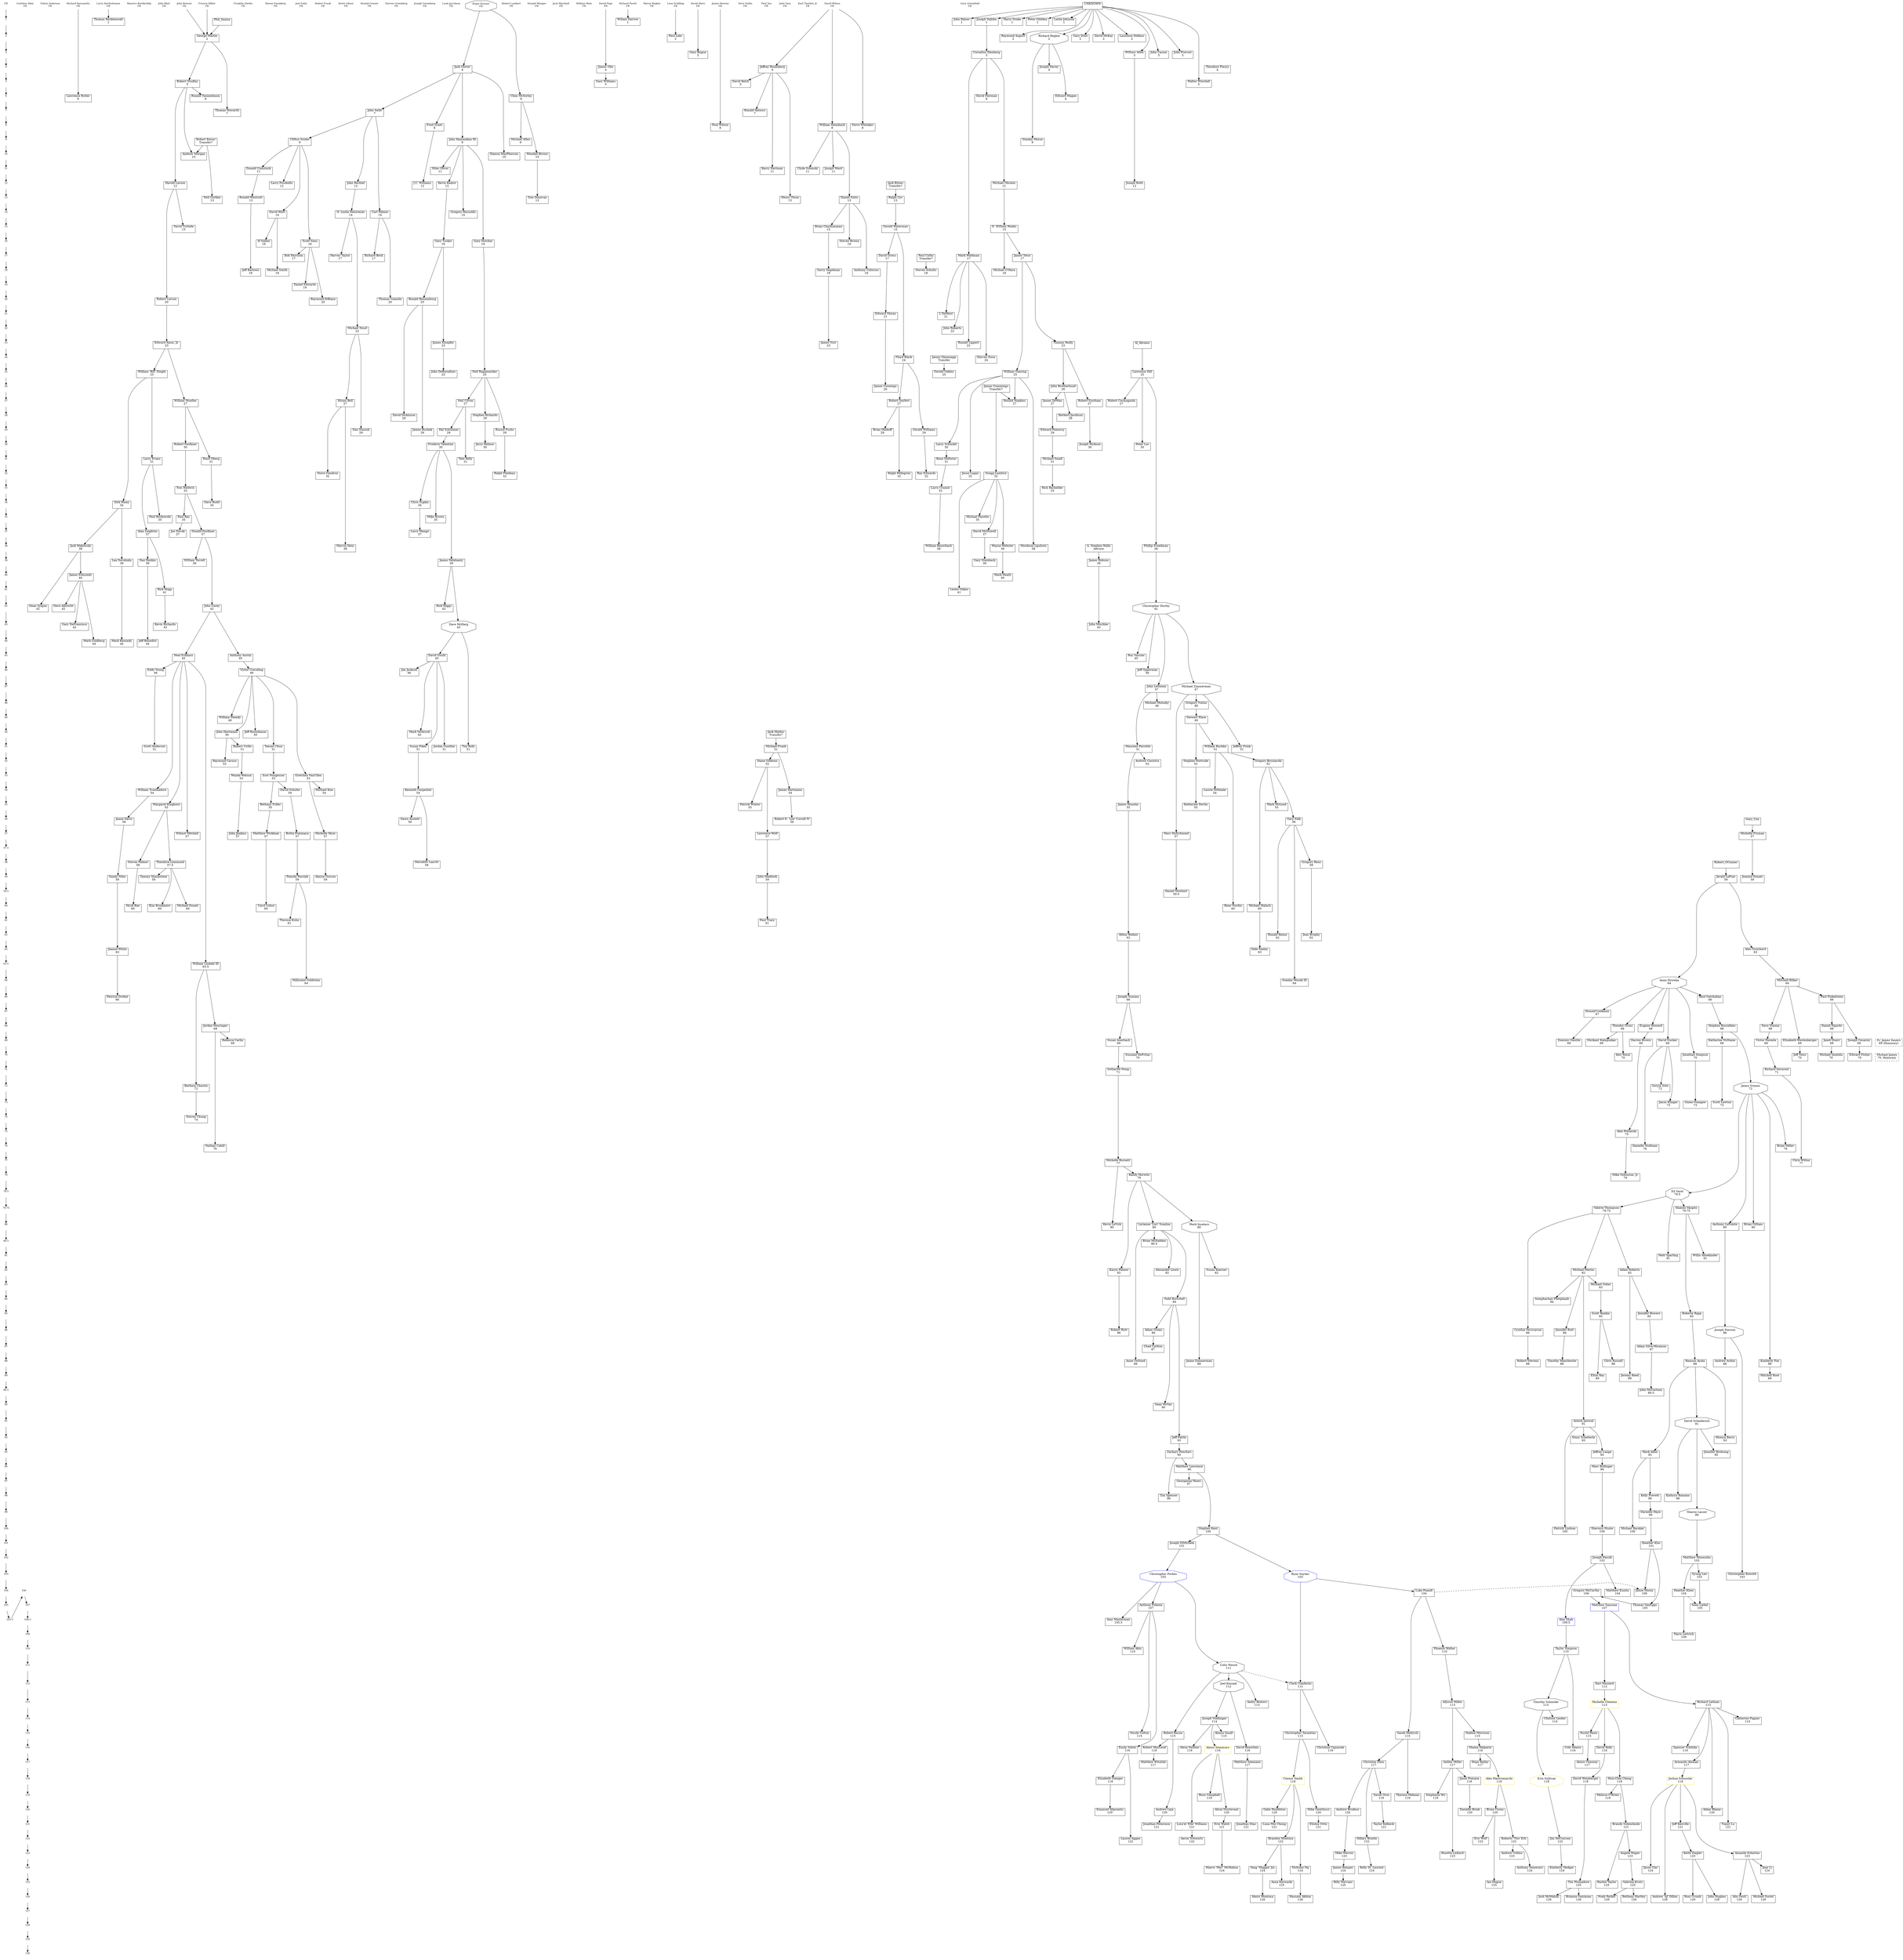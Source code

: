 digraph FamilyTree{

/* A few starter notes: Brother names can only be letters and _ no other punctuation or spaces. Each Pledge Class is listed sepereately, and can be used as a baseline for what the new PC needs. ex: {rank = same; PCNUMBER; NAME; NAME; NAME; } followed by the bigs, followed by nice labels. Questions can be directed to brother Eric Wolf */

//ranksep=.75; size = "7.5,7.5";
{
node [shape=plaintext, fontsize=12, labelloc=t];

/* Side bar for the pledge classes */
FB -> 1 -> 2 -> 3 -> 4 -> 5 -> 6 -> 7 -> 8 -> 9 -> 10 -> 11 -> 12 -> 13 -> 14 -> 15 -> 16 -> 17 -> 18 -> 19 -> 20 -> 21 -> 22 -> 23 -> 24 -> 25 -> 26 -> 27 -> 28 -> 29 -> 30 -> 31 -> 32 -> 33 -> 34 -> 35 -> 37 -> 38 -> 39 -> 40 -> 41 -> 42 -> 43 -> 44 -> 45 -> 46 -> 47 -> 48 -> 49 -> 50 -> 51 -> 52 -> 53 -> 54 -> 55 -> 56 -> 57 -> "57.5" -> 58 -> 59 -> "59.5" -> 60 -> 61 -> 62 -> 63 -> "63.5" -> 64 -> 66 -> 67 -> 68 -> 69 -> 70 -> 71 -> 72 -> 73 -> 74 -> 75 -> 76 -> 77 -> 79 -> "79.5" -> "79.75" -> 80 -> "80.5" -> 81 -> 82 -> 83 -> 84 -> 85 -> 86 -> 87 -> 88 -> 89 -> "89.5" -> 90 -> 91 -> 93 -> 95 -> 96 -> 97 -> 98 -> 99 -> 100 -> 101 -> 102 -> 103 -> 104 -> 105 -> "105.5" -> 106 -> 107 -> "108.5" -> 109 -> 110 -> 111 -> 112 -> 113 -> 114 -> 115 -> 116 -> 117 -> 118 -> 119 -> 120 -> 121 -> 122 -> 123 -> 124 -> 125 -> 126 -> 127 -> 128 -> 129 -> 130;


/* First Pledge Class Brothers*/
Carleton_Allen; Edwin_Anderson; Richard_Barazzotto; Larry_Bartholomew; Maurice_Bartikofsky; John_Blair; John_Bowser; Franklin_Dierke; Steven_Eisenberg; Joel_Entin; Robert_Frank; Kevin_Gilson; Ronald_Graner; Harvey_Greenberg; Joseph_Greenberg; Louis_Jacobson; Roger_Kramer; Robert_Lambert; Donald_Manges; Jack_Marshall; Francis_Millor; William_Muto; David_Page; Richard_Parett; Myron_Rapkin; Leon_Schilling; David_Stern; James_Stevens; Terry_Sutfin; Paul_Tan; John_Tenz; Karl_Thurber_Jr; David_Wilson; Gary_Greenfield;
}

/* Associating the brother with their pledge class */
node [shape=box, labelloc=t];
splines=curve;


Robert_Keiser [label="Robert Keiser\nTransfer?", labelloc=t];
Jack_Bitner [label="Jack Bitner\nTransfer?", labelloc=t];
Paul_Collin [label="Paul Collin\nTransfer?", labelloc=t];
James_Glasenapp [label="James Glasenapp\nTransfer", labelloc=t];
James_Cummings [label="James Cummings\nTransfer?", labelloc=t];
A_Stephen_Walls [label="A. Stephen Walls\nAdvisor", labelloc=t];
Jack_Mathis [label="Jack Mathis\nTransfer?", labelloc=t];

/* PC 0 (Founding Brothers) */
	{rank = same; FB; Carleton_Allen; Edwin_Anderson; Richard_Barazzotto; Larry_Bartholomew; Maurice_Bartikofsky; John_Blair; John_Bowser; Franklin_Dierke; Steven_Eisenberg; Joel_Entin; Robert_Frank; Kevin_Gilson; Ronald_Graner; Harvey_Greenberg; Joseph_Greenberg; Louis_Jacobson; Roger_Kramer; Robert_Lambert; Donald_Manges; Jack_Marshall; Francis_Millor; William_Muto; David_Page; Richard_Parett; Myron_Rapkin; Leon_Schilling; David_Stern; James_Stevens; Terry_Sutfin; Paul_Tan; John_Tenz; Karl_Thurber_Jr; David_Wilson; Gary_Greenfield; }
	/* Bigs */
	/* Labels */
		Carleton_Allen [label="Carleton Allen\nFB", labelloc=t];
		Edwin_Anderson [label="Edwin Anderson\nFB", labelloc=t];
		Richard_Barazzotto [label="Richard Barazzotto\nFB", labelloc=t];
		Larry_Bartholomew [label="Larry Bartholomew\nFB", labelloc=t];
		Maurice_Bartikofsky [label="Maurice Bartikofsky\nFB", labelloc=t];
		John_Blair [label="John Blair\nFB", labelloc=t];
		John_Bowser [label="John Bowser\nFB", labelloc=t];
		Franklin_Dierke [label="Franklin Dierke\nFB", labelloc=t];
		Steven_Eisenberg [label="Steven Eisenberg\nFB", labelloc=t];
		Joel_Entin [label="Joel Entin\nFB", labelloc=t];
		Robert_Frank [label="Robert Frank\nFB", labelloc=t];
		Kevin_Gilson [label="Kevin Gilson\nFB", labelloc=t];
		Ronald_Graner [label="Ronald Graner\nFB", labelloc=t];
		Harvey_Greenberg [label="Harvey Greenberg\nFB", labelloc=t];
		Joseph_Greenberg [label="Joseph Greenberg\nFB", labelloc=t];
		Louis_Jacobson [label="Louis Jacobson\nFB", labelloc=t];
		Roger_Kramer [label="Roger Kramer\nFB",shape=octagon, labelloc=t];
		Robert_Lambert [label="Robert Lambert\nFB", labelloc=t];
		Donald_Manges [label="Donald Manges\nFB", labelloc=t];
		Jack_Marshall [label="Jack Marshall\nFB", labelloc=t];
		Francis_Millor [label="Francis Millor\nFB", labelloc=t];
		William_Muto [label="William Muto\nFB", labelloc=t];
		David_Page [label="David Page\nFB", labelloc=t];
		Richard_Parett [label="Richard Parett\nFB", labelloc=t];
		Myron_Rapkin [label="Myron Rapkin\nFB", labelloc=t];
		Leon_Schilling [label="Leon Schilling\nFB", labelloc=t];
		David_Stern [label="David Stern\nFB", labelloc=t];
		James_Stevens [label="James Stevens\nFB", labelloc=t];
		Terry_Sutfin [label="Terry Sutfin\nFB", labelloc=t];
		Paul_Tan [label="Paul Tan\nFB", labelloc=t];
		John_Tenz [label="John Tenz\nFB", labelloc=t];
		Karl_Thurber_Jr [label="Karl Thurber, Jr.\nFB", labelloc=t];
		David_Wilson [label="David Wilson\nFB", labelloc=t];
		Gary_Greenfield [label="Gary Greenfield\nFB", labelloc=t];

/* PC 1 */
	{rank = same; 1; Thomas_Recktenwalt; John_Balser; Wiliam_Darrow; Joseph_DeJohn; Harry_Drake; Peter_Glidden; Leslie_Johnson; }
	/* Bigs */
		Larry_Bartholomew -> Thomas_Recktenwalt;
		UNKNOWN -> John_Balser;
		Richard_Parett -> Wiliam_Darrow;
		UNKNOWN -> Joseph_DeJohn;
		UNKNOWN -> Harry_Drake;
		UNKNOWN -> Peter_Glidden;
		UNKNOWN -> Leslie_Johnson;
	/* Labels */
		Thomas_Recktenwalt [label="Thomas Recktenwalt\n1", labelloc=t];
		John_Balser [label="John Balser\n1", labelloc=t];
		Wiliam_Darrow [label="Wiliam Darrow\n1", labelloc=t];
		Joseph_DeJohn [label="Joseph DeJohn\n1", labelloc=t];
		Harry_Drake [label="Harry Drake\n1", labelloc=t];
		Peter_Glidden [label="Peter Glidden\n1", labelloc=t];
		Leslie_Johnson [label="Leslie Johnson\n1", labelloc=t];

/* PC 2 */
	{rank = same; 2; George_Martin; Raymond_August; Richard_Begbie; Gary_Dreo; Paul_Lahr; David_McKay; Laurence_Nelkins; }
	/* Bigs */
		Phil_Senise -> George_Martin;
		Francis_Millor -> George_Martin;
		John_Bowser -> George_Martin;
		UNKNOWN -> Raymond_August;
		UNKNOWN -> Richard_Begbie;
		UNKNOWN -> Gary_Dreo;
		Leon_Schilling -> Paul_Lahr;
		UNKNOWN -> David_McKay;
		UNKNOWN -> Laurence_Nelkins;
	/* Labels */
		George_Martin [label="George Martin\n2", labelloc=t];
		Raymond_August [label="Raymond August\n2", labelloc=t];
		Richard_Begbie [label="Richard Begbie\n2",shape=octagon, labelloc=t];
		Gary_Dreo [label="Gary Dreo\n2", labelloc=t];
		Paul_Lahr [label="Paul Lahr\n2", labelloc=t];
		David_McKay [label="David McKay\n2", labelloc=t];
		Laurence_Nelkins [label="Laurence Nelkins\n2", labelloc=t];

/* PC 3 */
	{rank = same; 3; William_Allen; Gary_Bogue; John_Casoni; Cornelius_Illenberg; John_Prevost; }
	/* Bigs */
		UNKNOWN -> William_Allen;
		David_Stern -> Gary_Bogue;
		UNKNOWN -> John_Casoni;
		Joseph_DeJohn -> Cornelius_Illenberg;
		UNKNOWN -> John_Prevost;
	/* Labels */
		William_Allen [label="William Allen\n3", labelloc=t];
		Gary_Bogue [label="Gary Bogue\n3", labelloc=t];
		John_Casoni [label="John Casoni\n3", labelloc=t];
		Cornelius_Illenberg [label="Cornelius Illenberg\n3", labelloc=t];
		John_Prevost [label="John Prevost\n3", labelloc=t];

/* PC 4 */
	{rank = same; 4; Jack_Glover; Joseph_Davey; Theodore_Fleury; James_Olin; Jeffrey_Rosenberg; }
	/* Bigs */
		Roger_Kramer -> Jack_Glover;
		Richard_Begbie -> Joseph_Davey;
		Theodore_Fleury;
		David_Page -> James_Olin;
		David_Wilson -> Jeffrey_Rosenberg;
	/* Labels */
		Jack_Glover [label="Jack Glover\n4", labelloc=t];
		Joseph_Davey [label="Joseph Davey\n4", labelloc=t];
		Theodore_Fleury [label="Theodore Fleury\n4", labelloc=t];
		James_Olin [label="James Olin\n4", labelloc=t];
		Jeffrey_Rosenberg [label="Jeffrey Rosenberg\n4", labelloc=t];

/* PC 5 */
	{rank = same; 5; David_Kelch; Robert_Studley; Gary_Williams; Walter_Winchell; }
	/* Bigs */
		Jeffrey_Rosenberg -> David_Kelch;
		George_Martin -> Robert_Studley;
		James_Olin -> Gary_Williams;
		UNKNOWN -> Walter_Winchell;
	/* Labels */
		David_Kelch [label="David Kelch\n5", labelloc=t];
		Robert_Studley [label="Robert Studley\n5", labelloc=t];
		Gary_Williams [label="Gary Williams\n5", labelloc=t];
		Walter_Winchell [label="Walter Winchell\n5", labelloc=t];

/* PC 6 */
	{rank = same; 6; Clem_McSorley; Lawrence_Butler; David_Fierman; Edward_Magee; Ronald_Tannenbaum; }
	/* Bigs */
		Roger_Kramer -> Clem_McSorley;
		Richard_Barazzotto -> Lawrence_Butler;
		Cornelius_Illenberg -> David_Fierman;
		Richard_Begbie -> Edward_Magee;
		Robert_Studley -> Ronald_Tannenbaum;
	/* Labels */
		Clem_McSorley [label="Clem McSorley\n6", labelloc=t];
		Lawrence_Butler [label="Lawrence Butler\n6", labelloc=t];
		David_Fierman [label="David Fierman\n6", labelloc=t];
		Edward_Magee [label="Edward Magee\n6", labelloc=t];
		Ronald_Tannenbaum [label="Ronald Tannenbaum\n6", labelloc=t];

/* PC 7 */
	{rank = same; 7; John_Seibt; Ronald_Antioco; Thomas_Howarth; }
	/* Bigs */
		Jack_Glover -> John_Seibt;
		Jeffrey_Rosenberg -> Ronald_Antioco;
		George_Martin -> Thomas_Howarth;
	/* Labels */
		John_Seibt [label="John Seibt\n7", labelloc=t];
		Ronald_Antioco [label="Ronald Antioco\n7", labelloc=t];
		Thomas_Howarth [label="Thomas Howarth\n7", labelloc=t];

/* PC 8 */
	{rank = same; 8; Paul_Wilson; Fred_Grant; William_Heimbach; Steve_Whitaker; }
	/* Bigs */
		James_Stevens -> Paul_Wilson;
		Jack_Glover -> Fred_Grant;
		David_Wilson -> William_Heimbach;
		David_Wilson -> Steve_Whitaker;
	/* Labels */
		Paul_Wilson [label="Paul Wilson\n8", labelloc=t];
		Fred_Grant [label="Fred Grant\n8", labelloc=t];
		William_Heimbach [label="William Heimbach\n8", labelloc=t];
		Steve_Whitaker [label="Steve Whitaker\n8", labelloc=t];

/* PC 9 */
	{rank = same; 9; John_Hammeken_III; Michael_Allen; Stanley_Morse; Clifton_Snider; }
	/* Bigs */
		Jack_Glover -> John_Hammeken_III;
		Clem_McSorley -> Michael_Allen;
		Richard_Begbie -> Stanley_Morse;
		John_Seibt -> Clifton_Snider;
		
	/* Labels */
		John_Hammeken_III [label="John Hammeken III\n9", labelloc=t];
		Michael_Allen [label="Michael Allen\n9", labelloc=t];
		Stanley_Morse [label="Stanley Morse\n9", labelloc=t];
		Clifton_Snider [label="Clifton Snider\n9", labelloc=t];

/* PC 10 */
	{rank = same; 10; Andrew_Morgan; Wendall_Brown; Damon_MacPherson; }
	/* Bigs */
		/* BOOKMARK */
		Robert_Studley -> Andrew_Morgan;
		Robert_Keiser -> Andrew_Morgan;
		Clem_McSorley -> Wendall_Brown;
		Jack_Glover -> Damon_MacPherson;
	/* Labels */
		Andrew_Morgan [label="Andrew Morgan\n10", labelloc=t];
		Wendall_Brown [label="Wendall Brown\n10", labelloc=t];
		Damon_MacPherson [label="Damon MacPherson\n10", labelloc=t];

/* PC 11 */
	{rank = same; 11; Donald_Comstock; Barry_Hartman; Niles_Oliver; Clyde_Solenski; Joseph_Ward; }
	/* Bigs */
		Clifton_Snider -> Donald_Comstock;
		Jeffrey_Rosenberg -> Barry_Hartman;
		John_Hammeken_III -> Niles_Oliver;
		William_Heimbach -> Clyde_Solenski;
		William_Heimbach -> Joseph_Ward;
	/* Labels */
		Donald_Comstock [label="Donald Comstock\n11", labelloc=t];
		Barry_Hartman [label="Barry Hartman\n11", labelloc=t];
		Niles_Oliver [label="Niles Oliver\n11", labelloc=t];
		Clyde_Solenski [label="Clyde Solenski\n11", labelloc=t];
		Joseph_Ward [label="Joseph Ward\n11", labelloc=t];

/* PC 12 */
	{rank = same; 12; Kevin_Keator; John_Bechtel; Harold_Larson; Michael_Obstein; Larry_Pocobello; Joseph_Roth; JC_Williams; }
	/* Bigs */
		John_Hammeken_III -> Kevin_Keator;
		John_Seibt -> John_Bechtel;
		Robert_Studley -> Harold_Larson;
		Cornelius_Illenberg -> Michael_Obstein;
		Clifton_Snider -> Larry_Pocobello;
		William_Allen -> Joseph_Roth;
		Fred_Grant -> JC_Williams;
	/* Labels */
		Kevin_Keator [label="Kevin Keator\n12", labelloc=t];
		John_Bechtel [label="John Bechtel\n12", labelloc=t];
		Harold_Larson [label="Harold Larson\n12", labelloc=t];
		Michael_Obstein [label="Michael Obstein\n12", labelloc=t];
		Larry_Pocobello [label="Larry Pocobello\n12", labelloc=t];
		Joseph_Roth [label="Joseph Roth\n12", labelloc=t];
		JC_Williams [label="J.C. Williams\n12", labelloc=t];

/* PC 13 */
	{rank = same; 13; Henry_Olson; Ralph_Cyr; Tom_Donovan; Neil_Gorfain; Daniel_Sinto; Ronald_Westcott; }
	/* Bigs */
		Jeffrey_Rosenberg -> Henry_Olson;
		Jack_Bitner -> Ralph_Cyr;
		Wendall_Brown -> Tom_Donovan;
		Robert_Keiser -> Neil_Gorfain;
		William_Heimbach -> Daniel_Sinto;
		Donald_Comstock -> Ronald_Westcott;
	/* Labels */
		Henry_Olson [label="Henry Olson\n13", labelloc=t];
		Ralph_Cyr [label="Ralph Cyr\n13", labelloc=t];
		Tom_Donovan [label="Tom Donovan\n13", labelloc=t];
		Neil_Gorfain [label="Neil Gorfain\n13", labelloc=t];
		Daniel_Sinto [label="Daniel Sinto\n13", labelloc=t];
		Ronald_Westcott [label="Ronald Westcott\n13", labelloc=t];

/* PC 14 */
	{rank = same; 14; Carl_Palmer; N_Delorimier; Gregory_Reynolds; David_West; }
	/* Bigs */
		John_Seibt -> Carl_Palmer;
		John_Bechtel -> N_Delorimier;
		John_Hammeken_III -> Gregory_Reynolds;
		Clifton_Snider -> David_West;
	/* Labels */
		Carl_Palmer [label="Carl Palmer\n14", labelloc=t];
		N_Delorimier [label="N. Leslie Delorimier\n14", labelloc=t];
		Gregory_Reynolds [label="Gregory Reynolds\n14", labelloc=t];
		David_West [label="David West\n14", labelloc=t];

/* PC 15 */
	{rank = same; 15; Brian_Charbonneau; David_Turbide; Gerald_Waterman; E_William_Weeks; }
	/* Bigs */
		Daniel_Sinto -> Brian_Charbonneau;
		Harold_Larson -> David_Turbide;
		Ralph_Cyr -> Gerald_Waterman;
		Michael_Obstein -> E_William_Weeks;
	/* Labels */
		Brian_Charbonneau [label="Brian Charbonneau\n15", labelloc=t];
		David_Turbide [label="David Turbide\n15", labelloc=t];
		Gerald_Waterman [label="Gerald Waterman\n15", labelloc=t];
		E_William_Weeks [label="E. William Weeks\n15", labelloc=t];

/* PC 16 */
	{rank = same; 16; Scott_Sims; Steven_Brown; Gary_Dutcher; H_Sieber; Gary_Tucker; }
	/* Bigs */
		Clifton_Snider -> Scott_Sims;
		Daniel_Sinto -> Steven_Brown;
		John_Hammeken_III -> Gary_Dutcher;
		David_West -> H_Sieber;
		Kevin_Keator -> Gary_Tucker;
	/* Labels */
		Scott_Sims [label="Scott Sims\n16", labelloc=t];
		Steven_Brown [label="Steven Brown\n16", labelloc=t];
		Gary_Dutcher [label="Gary Dutcher\n16", labelloc=t];
		H_Sieber [label="H Sieber\n16", labelloc=t];
		Gary_Tucker [label="Gary Tucker\n16", labelloc=t];

/* PC 17 */
	{rank = same; 17; James_Tetor; Richard_Beck; David_Greso; Harvey_Taylor; Bob_Harrison; Mark_Waldman; }
	/* Bigs */
		E_William_Weeks -> James_Tetor;
		Carl_Palmer -> Richard_Beck;
		Gerald_Waterman -> David_Greso;
		N_Delorimier -> Harvey_Taylor;
		Scott_Sims -> Bob_Harrison;
		Cornelius_Illenberg -> Mark_Waldman;
	/* Labels */
		James_Tetor [label="James Tetor\n17", labelloc=t];
		Richard_Beck [label="Richard Beck\n17", labelloc=t];
		David_Greso [label="David Greso\n17", labelloc=t];
		Harvey_Taylor [label="Harvey Taylor\n17", labelloc=t];
		Bob_Harrison [label="Bob Harrison\n17", labelloc=t];
		Mark_Waldman [label="Mark Waldman\n17", labelloc=t];

/* PC 18 */
	{rank = same; 18; Gerry_Segelman; Jeff_Barlowe; Anthony_Coloroso; Michael_OHara; Steven_Schultz; Michael_Smith; }
	/* Bigs */
		Brian_Charbonneau -> Gerry_Segelman;
		Ronald_Westcott -> Jeff_Barlowe;
		Daniel_Sinto -> Anthony_Coloroso;
		E_William_Weeks -> Michael_OHara;
		Paul_Collin -> Steven_Schultz;
		David_West -> Michael_Smith;
	/* Labels */
		Gerry_Segelman [label="Gerry Segelman\n18", labelloc=t];
		Jeff_Barlowe [label="Jeff Barlowe\n18", labelloc=t];
		Anthony_Coloroso [label="Anthony Coloroso\n18", labelloc=t];
		Michael_OHara [label="Michael O'Hara\n18", labelloc=t];
		Steven_Schultz [label="Steven Schultz\n18", labelloc=t];
		Michael_Smith [label="Michael Smith\n18", labelloc=t];

/* PC 19 */
	{rank = same; 19; Daniel_Edwards; }
	/* Bigs */
		Scott_Sims -> Daniel_Edwards;
	/* Labels */
		Daniel_Edwards [label="Daniel Edwards\n19", labelloc=t];

/* PC 20 */
	{rank = same; 20; Ronald_Beuzenburg; Thomas_Camiolo; Raymond_DiBiase; Robert_Larson; }
	/* Bigs */
		Gary_Tucker -> Ronald_Beuzenburg;
		Carl_Palmer -> Thomas_Camiolo;
		Scott_Sims -> Raymond_DiBiase;
		Harold_Larson -> Robert_Larson;
	/* Labels */
		Ronald_Beuzenburg [label="Ronald Beuzenburg\n20", labelloc=t];
		Thomas_Camiolo [label="Thomas Camiolo\n20", labelloc=t];
		Raymond_DiBiase [label="Raymond DiBiase\n20", labelloc=t];
		Robert_Larson [label="Robert Larson\n20", labelloc=t];

/* PC 21 */
	{rank = same; 21; L_DeMent; Edward_Shirey; }
	/* Bigs */
		Mark_Waldman -> L_DeMent;
		David_Greso -> Edward_Shirey;
	/* Labels */
		L_DeMent [label="L DeMent\n21", labelloc=t];
		Edward_Shirey [label="Edward Shirey\n21", labelloc=t];

/* PC 22 */
	{rank = same; 22; John_Roberts; Michael_Doud; }
	/* Bigs */
		Mark_Waldman -> John_Roberts;
		N_Delorimier -> Michael_Doud;
	/* Labels */
		John_Roberts [label="John Roberts\n22", labelloc=t];
		Michael_Doud [label="Michael Doud\n22", labelloc=t];

/* PC 23 */
	{rank = same; 23; James_Yost; Edward_Amos_Jr; James_Kloepfer; Ronald_Lippert; Thomas_Reilly; Al_Abrams; }
	/* Bigs */
		Gerry_Segelman -> James_Yost;
		Robert_Larson -> Edward_Amos_Jr;
		Gary_Tucker -> James_Kloepfer;
		Mark_Waldman -> Ronald_Lippert;
		James_Tetor -> Thomas_Reilly;
	/* Labels */
		James_Yost [label="James Yost\n23", labelloc=t];
		Edward_Amos_Jr [label="Edward Amos, Jr.\n23", labelloc=t];
		James_Kloepfer [label="James Kloepfer\n23", labelloc=t];
		Ronald_Lippert [label="Ronald Lippert\n23", labelloc=t];
		Thomas_Reilly [label="Thomas Reilly\n23", labelloc=t];

/* PC 24 */
	{rank = same; 24; Floyd_Black; Harvey_Duze; }
	/* Bigs */
		Gerald_Waterman -> Floyd_Black;
		Mark_Waldman -> Harvey_Duze;
	/* Labels */
		Floyd_Black [label="Floyd Black\n24", labelloc=t];
		Harvey_Duze [label="Harvey Duze\n24", labelloc=t];

/* PC 25 */
	{rank = same; 25; Gerald_Oakley; John_DeBaradinis; William_Dingle; William_Gearing; Lawrence_Hill; Neil_Rappenecker; }
	/* Bigs */
		James_Glasenapp -> Gerald_Oakley;
		James_Kloepfer -> John_DeBaradinis;
		Edward_Amos_Jr -> William_Dingle;
		James_Tetor -> William_Gearing;
		Al_Abrams -> Lawrence_Hill;
		Gary_Dutcher -> Neil_Rappenecker;
	/* Labels */
		Gerald_Oakley [label="Gerald Oakley\n25", labelloc=t];
		John_DeBaradinis [label="John DeBaradinis\n25", labelloc=t];
		William_Dingle [label="William 'Bill' Dingle\n25", labelloc=t];
		William_Gearing [label="William Gearing\n25", labelloc=t];
		Lawrence_Hill [label="Lawrence Hill\n25", labelloc=t];
		Neil_Rappenecker [label="Neil Rappenecker\n25", labelloc=t];

/* PC 26 */
	{rank = same; 26; John_Brotherhood; James_Cunnings; }
	/* Bigs */
		Thomas_Reilly -> John_Brotherhood;
		Edward_Shirey -> James_Cunnings;
	/* Labels */
		John_Brotherhood [label="John Brotherhood\n26", labelloc=t];
		James_Cunnings [label="James Cunnings\n26", labelloc=t];

/* PC 27 */
	{rank = same; 27; Robert_Carmagnola; Hiram_Bell; Neil_Citron; James_DeWan; Robert_Eastham; Ronald_Hopkins; William_Mueller; Robert_Seyfert; }
	/* Bigs */
		Lawrence_Hill -> Robert_Carmagnola;
		Michael_Doud -> Hiram_Bell;
		Neil_Rappenecker -> Neil_Citron;
		John_Brotherhood -> James_DeWan;
		Thomas_Reilly -> Robert_Eastham;
		William_Gearing -> Ronald_Hopkins;
		James_Cummings -> Ronald_Hopkins;
		Edward_Amos_Jr -> William_Mueller;
		Floyd_Black -> Robert_Seyfert;
	/* Labels */
		Robert_Carmagnola [label="Robert Carmagnola\n27", labelloc=t];
		Hiram_Bell [label="Hiram Bell\n27", labelloc=t];
		Neil_Citron [label="Neil Citron\n27", labelloc=t];
		James_DeWan [label="James DeWan\n27", labelloc=t];
		Robert_Eastham [label="Robert Eastham\n27", labelloc=t];
		Ronald_Hopkins [label="Ronald Hopkins\n27", labelloc=t];
		William_Mueller [label="William Mueller\n27", labelloc=t];
		Robert_Seyfert [label="Robert Seyfert\n27", labelloc=t];

/* PC 28 */
	{rank = same; 28; David_Dickinson; Herbert_Jacobson; Stephen_Richards; }
	/* Bigs */
		Ronald_Beuzenburg -> David_Dickinson;
		John_Brotherhood -> Herbert_Jacobson;
		Neil_Rappenecker -> Stephen_Richards;
	/* Labels */
		David_Dickinson [label="David Dickinson\n28", labelloc=t];
		Herbert_Jacobson [label="Herbert Jacobson\n28", labelloc=t];
		Stephen_Richards [label="Stephen Richards\n28", labelloc=t];

/* PC 29 */
	{rank = same; 29; Hal_Schulman; James_Buchek; Russel_Fuchs; Brian_Hatkoff; Edward_Pomeroy; Dan_Stasiuk; Gerald_Williams; }
	/* Bigs */
		Neil_Citron -> Hal_Schulman;
		Ronald_Beuzenburg -> James_Buchek;
		Neil_Rappenecker -> Russel_Fuchs;
		Robert_Seyfert -> Brian_Hatkoff;
		James_DeWan -> Edward_Pomeroy;
		Michael_Doud -> Dan_Stasiuk;
		Floyd_Black -> Gerald_Williams;
	/* Labels */
		Hal_Schulman [label="Hal Schulman\n29", labelloc=t];
		James_Buchek [label="James Buchek\n29", labelloc=t];
		Russel_Fuchs [label="Russel Fuchs\n29", labelloc=t];
		Brian_Hatkoff [label="Brian Hatkoff\n29", labelloc=t];
		Edward_Pomeroy [label="Edward Pomeroy\n29", labelloc=t];
		Dan_Stasiuk [label="Dan Stasiuk\n29", labelloc=t];
		Gerald_Williams [label="Gerald Williams\n29", labelloc=t];

/* PC 30 */
	{rank = same; 30; Peter_Los; Joseph_Hickson; Robert_Faulkner; Jerry_Helmer; Larry_Schindel; Frederic_Valentini; }
	/* Bigs */
		Lawrence_Hill -> Peter_Los;
		Robert_Eastham -> Joseph_Hickson;
		William_Mueller -> Robert_Faulkner;
		Stephen_Richards -> Jerry_Helmer;
		William_Gearing -> Larry_Schindel;
		Hal_Schulman -> Frederic_Valentini;
	/* Labels */
		Peter_Los [label="Peter Los\n30", labelloc=t];
		Joseph_Hickson [label="Joseph Hickson\n30", labelloc=t];
		Robert_Faulkner [label="Robert Faulkner\n30", labelloc=t];
		Jerry_Helmer [label="Jerry Helmer\n30", labelloc=t];
		Larry_Schindel [label="Larry Schindel\n30", labelloc=t];
		Frederic_Valentini [label="Frederic Valentini\n30", labelloc=t];

/* PC 31 */
	{rank = same; 31; Tate_Kelly; Larry_Evans; Kenn_Hollister; Royd_Oberg; Michael_Small; }
	/* Bigs */
		Neil_Citron -> Tate_Kelly;
		William_Dingle -> Larry_Evans;
		Larry_Schindel -> Kenn_Hollister;
		William_Mueller -> Royd_Oberg;
		Edward_Pomeroy -> Michael_Small;
	/* Labels */
		Tate_Kelly [label="Tate Kelly\n31", labelloc=t];
		Larry_Evans [label="Larry Evans\n31", labelloc=t];
		Kenn_Hollister [label="Kenn Hollister\n31", labelloc=t];
		Royd_Oberg [label="Royd Oberg\n31", labelloc=t];
		Michael_Small [label="Michael Small\n31", labelloc=t];

/* PC 32 */
	{rank = same; 32; Gregg_Lambrix; Ray_Edwards; Steve_Gendron; Jesse_Logan; Ralph_Pellegrini; Ralph_Plaideau; }
	/* Bigs */
		James_Cummings -> Gregg_Lambrix;
		Gerald_Williams -> Ray_Edwards;
		Hiram_Bell -> Steve_Gendron;
		William_Gearing -> Jesse_Logan;
		Robert_Seyfert -> Ralph_Pellegrini;
		Russel_Fuchs -> Ralph_Plaideau;
	/* Labels */
		Gregg_Lambrix [label="Gregg Lambrix\n32", labelloc=t];
		Ray_Edwards [label="Ray Edwards\n32", labelloc=t];
		Steve_Gendron [label="Steve Gendron\n32", labelloc=t];
		Jesse_Logan [label="Jesse Logan\n32", labelloc=t];
		Ralph_Pellegrini [label="Ralph Pellegrini\n32", labelloc=t];
		Ralph_Plaideau [label="Ralph Plaideau\n32", labelloc=t];

/* PC 33 */
	{rank = same; 33; Tom_Baldwin; Larry_Cramer; Rich_Bachelder; }
	/* Bigs */
		Robert_Faulkner -> Tom_Baldwin;
		Kenn_Hollister -> Larry_Cramer;
		Michael_Small -> Rich_Bachelder;
	/* Labels */
		Tom_Baldwin [label="Tom Baldwin\n33", labelloc=t];
		Larry_Cramer [label="Larry Cramer\n33", labelloc=t];
		Rich_Bachelder [label="Rich Bachelder\n33", labelloc=t];

/* PC 34 */
	{rank = same; 34; Dirk_Hiney; Dave_Budd; Chris_Supkis; }
	/* Bigs */
		William_Dingle -> Dirk_Hiney;
		Royd_Oberg -> Dave_Budd;
		Frederic_Valentini -> Chris_Supkis;
	/* Labels */
		Dirk_Hiney [label="Dirk Hiney\n34", labelloc=t];
		Dave_Budd [label="Dave Budd\n34", labelloc=t];
		Chris_Supkis [label="Chris Supkis\n34", labelloc=t];

/* PC 35 */
	{rank = same; 35; Paul_Borkowski; Mike_Brown; Michael_Payette; Paul_Ray; }
	/* Bigs */
		Larry_Evans -> Paul_Borkowski;
		Frederic_Valentini -> Mike_Brown;
		Gregg_Lambrix -> Michael_Payette;
		Tom_Baldwin -> Paul_Ray;
	/* Labels */
		Paul_Borkowski [label="Paul Borkowski\n35", labelloc=t];
		Mike_Brown [label="Mike Brown\n35", labelloc=t];
		Michael_Payette [label="Michael Payette\n35", labelloc=t];
		Paul_Ray [label="Paul Ray\n35", labelloc=t];

/* PC 37 */
	{rank = same; 37; Donald_Faulkner; David_McDowell; Joe_Novak; Alan_Leighton; Larry_Mange; }
	/* Bigs */
		Tom_Baldwin -> Donald_Faulkner;
		Gregg_Lambrix -> David_McDowell;
		Paul_Ray -> Joe_Novak;
		Larry_Evans -> Alan_Leighton;
		Chris_Supkis -> Larry_Mange;
	/* Labels */
		Donald_Faulkner [label="Donald Faulkner\n37", labelloc=t];
		David_McDowell [label="David McDowell\n37", labelloc=t];
		Joe_Novak [label="Joe Novak\n37", labelloc=t];
		Alan_Leighton [label="Alan Leighton\n37", labelloc=t];
		Larry_Mange [label="Larry Mange\n37", labelloc=t];

/* PC 38 */
	{rank = same; 38; Wayne_Webster; Phillip_Freedman; Marvin_Hein; William_Beyerbach; Jack_Makowski; Mordecai_Lipshutz; }
	/* Bigs */
		Gregg_Lambrix -> Wayne_Webster;
		Lawrence_Hill -> Phillip_Freedman;
		Hiram_Bell -> Marvin_Hein;
		Larry_Cramer -> William_Beyerbach;
		Dirk_Hiney -> Jack_Makowski;
		William_Gearing -> Mordecai_Lipshutz;
	/* Labels */
		Wayne_Webster [label="Wayne Webster\n38", labelloc=t];
		Phillip_Freedman [label="Phillip Freedman\n38", labelloc=t];
		Marvin_Hein [label="Marvin Hein\n38", labelloc=t];
		William_Beyerbach [label="William Beyerbach\n38", labelloc=t];
		Jack_Makowski [label="Jack Makowski\n38", labelloc=t];
		Mordecai_Lipshutz [label="Mordecai Lipshutz\n38", labelloc=t];

/* PC 39 */
	{rank = same; 39; Dan_Denkin; James_Delahanty; Lee_Dorobiala; James_Robson; Gary_Steinbeck; William_Terrell; }
	/* Bigs */
		Alan_Leighton -> Dan_Denkin;
		Frederic_Valentini -> James_Delahanty;
		Dirk_Hiney -> Lee_Dorobiala;
		A_Stephen_Walls -> James_Robson;
		David_McDowell -> Gary_Steinbeck;
		Donald_Faulkner -> William_Terrell;
	/* Labels */
		Dan_Denkin [label="Dan Denkin\n39", labelloc=t];
		James_Delahanty [label="James Delahanty\n39", labelloc=t];
		Lee_Dorobiala [label="Lee Dorobiala\n39", labelloc=t];
		James_Robson [label="James Robson\n39", labelloc=t];
		Gary_Steinbeck [label="Gary Steinbeck\n39", labelloc=t];
		William_Terrell [label="William Terrell\n39", labelloc=t];

/* PC 40 */
	{rank = same; 40; James_Edmonds; Mark_Heath; }
	/* Bigs */
		Wayne_Webster -> Mark_Heath;
		Jack_Makowski -> James_Edmonds;
	/* Labels */
		James_Edmonds [label="James Edmonds\n40", labelloc=t];
		Mark_Heath [label="Mark Heath\n40", labelloc=t];

/* PC 41 */
	{rank = same; 41; Rick_Hopp; Lester_Oakes; }
	/* Bigs */
		Alan_Leighton -> Rick_Hopp;
		Gregg_Lambrix -> Lester_Oakes;
	/* Labels */
		Rick_Hopp [label="Rick Hopp\n41", labelloc=t];
		Lester_Oakes [label="Lester Oakes\n41", labelloc=t];

/* PC 42 */
	{rank = same; 42; Dean_Syajna; Dave_Albrecht; Rick_Higgs; John_Casey; Christopher_Hurley; }
	/* Bigs */
		Jack_Makowski -> Dean_Syajna;
		James_Edmonds -> Dave_Albrecht;
		James_Delahanty -> Rick_Higgs;
		Donald_Faulkner -> John_Casey;
		Phillip_Freedman -> Christopher_Hurley;
	/* Labels */
		Dean_Syajna [label="Dean Syajna\n42", labelloc=t];
		Dave_Albrecht [label="Dave Albrecht\n42", labelloc=t];
		Rick_Higgs [label="Rick Higgs\n42", labelloc=t];
		John_Casey [label="John Casey\n42", labelloc=t];
		Christopher_Hurley [label="Christopher Hurley\n42",shape=octagon, labelloc=t];

/* PC 43 */
	{rank = same; 43; Dave_McHarg; Gary_DeFrancisco; John_Mischler; Kevin_Richards; }
	/* Bigs */
		James_Delahanty -> Dave_McHarg;
		James_Edmonds -> Gary_DeFrancisco;
		James_Robson -> John_Mischler;
		Rick_Hopp -> Kevin_Richards;
	/* Labels */
		Dave_McHarg [label="Dave McHarg\n43",shape=octagon, labelloc=t];
		Gary_DeFrancisco [label="Gary DeFrancisco\n43", labelloc=t];
		John_Mischler [label="John Mischler\n43", labelloc=t];
		Kevin_Richards [label="Kevin Richards\n43", labelloc=t];

/* PC 44 */
	{rank = same; 44; Jeff_Benedict; Mark_Goldberg; Mark_Kennedy; }
	/* Bigs */
		Dan_Denkin -> Jeff_Benedict;
		James_Edmonds -> Mark_Goldberg;
		Lee_Dorobiala -> Mark_Kennedy;
	/* Labels */
		Jeff_Benedict [label="Jeff Benedict\n44", labelloc=t];
		Mark_Goldberg [label="Mark Goldberg\n44", labelloc=t];
		Mark_Kennedy [label="Mark Kennedy\n44", labelloc=t];

/* PC 45 */
	{rank = same; 45; Anthony_Austin; Neal_Eckhaus; David_Gould; Roy_Saucier; }
	/* Bigs */
		John_Casey -> Anthony_Austin;
		John_Casey -> Neal_Eckhaus;
		Dave_McHarg -> David_Gould;
		Christopher_Hurley -> Roy_Saucier;
	/* Labels */
		Anthony_Austin [label="Anthony Austin\n45", labelloc=t];
		Neal_Eckhaus [label="Neal Eckhaus\n45", labelloc=t];
		David_Gould [label="David Gould\n45", labelloc=t];
		Roy_Saucier [label="Roy Saucier\n45", labelloc=t];

/* PC 46 */
	{rank = same; 46; Victor_Creveling; Jim_Jackson; Jeff_Opperman; Eddy_Young; }
	/* Bigs */
		Anthony_Austin -> Victor_Creveling;
		David_Gould -> Jim_Jackson;
		Christopher_Hurley -> Jeff_Opperman;
		Neal_Eckhaus -> Eddy_Young;
	/* Labels */
		Victor_Creveling [label="Victor Creveling\n46", labelloc=t];
		Jim_Jackson [label="Jim Jackson\n46", labelloc=t];
		Jeff_Opperman [label="Jeff Opperman\n46", labelloc=t];
		Eddy_Young [label="Eddy Young\n46", labelloc=t];

/* PC 47 */
	{rank = same; 47; John_Letteney; Michael_Zimmerman; }
	/* Bigs */
		Christopher_Hurley -> John_Letteney;
		Christopher_Hurley -> Michael_Zimmerman;
	/* Labels */
		John_Letteney [label="John Letteney\n47", labelloc=t];
		Michael_Zimmerman [label="Michael Zimmerman\n47",shape=octagon, labelloc=t];

/* PC 48 */
	{rank = same; 48; Michael_Mulcahy; Gregory_Tutino; }
	/* Bigs */
		John_Letteney -> Michael_Mulcahy;
		Michael_Zimmerman -> Gregory_Tutino;
	/* Labels */
		Michael_Mulcahy [label="Michael Mulcahy\n48", labelloc=t];
		Gregory_Tutino [label="Gregory Tutino\n48", labelloc=t];

/* PC 49 */
	{rank = same; 49; Stewart_Place; William_Sheedy; }
	/* Bigs */
		Gregory_Tutino -> Stewart_Place;
		Victor_Creveling -> William_Sheedy;
	/* Labels */
		Stewart_Place [label="Stewart Place\n49", labelloc=t];
		William_Sheedy [label="William Sheedy\n49", labelloc=t];

/* PC 50 */
	{rank = same; 50; John_Hartmann; Jeff_Rosenbaum; Mark_Verbryck; }
	/* Bigs */
		Victor_Creveling -> John_Hartmann;
		Victor_Creveling -> Jeff_Rosenbaum;
		David_Gould -> Mark_Verbryck;
	/* Labels */
		John_Hartmann [label="John Hartmann\n50", labelloc=t];
		Jeff_Rosenbaum [label="Jeff Rosenbaum\n50", labelloc=t];
		Mark_Verbryck [label="Mark Verbryck\n50", labelloc=t];

/* PC 51 */
	{rank = same; 51; Susan_Fikes; Scott_Anderson; William_Buchko; Taesan_Chun; Jeffrey_Frink; Michael_Frank; Jordan_Gunther; Maureen_Parrotte; Tim_Rohl; Robert_Urillo; }
	/* Bigs */
		David_Gould -> Susan_Fikes;
		Eddy_Young -> Scott_Anderson;
		Stewart_Place -> William_Buchko;
		Victor_Creveling -> Taesan_Chun;
		Michael_Zimmerman -> Jeffrey_Frink;
		Jack_Mathis -> Michael_Frank;
		David_Gould -> Jordan_Gunther;
		John_Letteney -> Maureen_Parrotte;
		Dave_McHarg -> Tim_Rohl;
		John_Hartmann -> Robert_Urillo;
	/* Labels */
		Susan_Fikes [label="Susan Fikes\n51", labelloc=t];
		Scott_Anderson [label="Scott Anderson\n51", labelloc=t];
		William_Buchko [label="William Buchko\n51", labelloc=t];
		Taesan_Chun [label="Taesan Chun\n51", labelloc=t];
		Jeffrey_Frink [label="Jeffrey Frink\n51", labelloc=t];
		Michael_Frank [label="Michael Frank\n51", labelloc=t];
		Jordan_Gunther [label="Jordan Gunther\n51", labelloc=t];
		Maureen_Parrotte [label="Maureen Parrotte\n51", labelloc=t];
		Tim_Rohl [label="Tim Rohl\n51", labelloc=t];
		Robert_Urillo [label="Robert Urillo\n51", labelloc=t];

/* PC 52 */
	{rank = same; 52; Raymond_Caruso; Gregory_Bryniarski; Diane_Gibbons; Andrew_Canistra; Stephen_Portrude; }
	/* Bigs */
		John_Hartmann -> Raymond_Caruso;
		William_Buchko -> Gregory_Bryniarski;
		Michael_Frank -> Diane_Gibbons;
		Maureen_Parrotte -> Andrew_Canistra;
		Stewart_Place -> Stephen_Portrude;
	/* Labels */
		Raymond_Caruso [label="Raymond Caruso\n52", labelloc=t];
		Gregory_Bryniarski [label="Gregory Bryniarski\n52", labelloc=t];
		Diane_Gibbons [label="Diane Gibbons\n52", labelloc=t];
		Andrew_Canistra [label="Andrew Canistra\n52", labelloc=t];
		Stephen_Portrude [label="Stephen Portrude\n52", labelloc=t];

/* PC 53 */
	{rank = same; 53; Scot_Nungesser; Wanda_Watson; Gretchen_VanUllen; }
	/* Bigs */
		Taesan_Chun -> Scot_Nungesser;
		Robert_Urillo -> Wanda_Watson;
		Victor_Creveling -> Gretchen_VanUllen;
	/* Labels */
		Scot_Nungesser [label="Scot Nungesser\n53", labelloc=t];
		Wanda_Watson [label="Wanda Watson\n53", labelloc=t];
		Gretchen_VanUllen [label="Gretchen VanUllen\n53", labelloc=t];	

/* PC 54 */
	{rank = same; 54; Kenneth_Carpenter; Laurie_DiNatale; James_Hartmann; Michael_Kim; David_Schulte; William_Trombadore; }
	/* Bigs */
		Susan_Fikes -> Kenneth_Carpenter;
		William_Buchko -> Laurie_DiNatale;
		Michael_Frank -> James_Hartmann;
		Gretchen_VanUllen -> Michael_Kim;
		Scot_Nungesser -> David_Schulte;
		Neal_Eckhaus -> William_Trombadore;
	/* Labels */
		Kenneth_Carpenter [label="Kenneth Carpenter\n54", labelloc=t];
		Laurie_DiNatale [label="Laurie DiNatale\n54", labelloc=t];
		James_Hartmann [label="James Hartmann\n54", labelloc=t];
		Michael_Kim [label="Michael Kim\n54", labelloc=t];
		David_Schulte [label="David Schulte\n54", labelloc=t];
		William_Trombadore [label="William Trombadore\n54", labelloc=t];

/* PC 55 */
	{rank = same; 55; James_Housley; Katherine_Devlin; Bethany_Fuller; Margaret_Kinghorn; Mark_McLeod; Patrick_Winter; }
	/* Bigs */
		Maureen_Parrotte -> James_Housley;
		Stephen_Portrude -> Katherine_Devlin;
		Scot_Nungesser -> Bethany_Fuller;
		Neal_Eckhaus -> Margaret_Kinghorn;
		Gregory_Bryniarski -> Mark_McLeod;
		Diane_Gibbons -> Patrick_Winter;
	/* Labels */
		James_Housley [label="James Housley\n55", labelloc=t];
		Katherine_Devlin [label="Katherine Devlin\n55", labelloc=t];
		Bethany_Fuller [label="Bethany Fuller\n55", labelloc=t];
		Margaret_Kinghorn [label="Margaret Kinghorn\n55", labelloc=t];
		Mark_McLeod [label="Mark McLeod\n55", labelloc=t];
		Patrick_Winter [label="Patrick Winter\n55", labelloc=t];

/* PC 56 */
	{rank = same; 56; Dawn_Anstett; Jamie_Davis; Robert_E_Lee_Correll_IV; Gary_Falk; }
	/* Bigs */
		Kenneth_Carpenter -> Dawn_Anstett;
		William_Trombadore -> Jamie_Davis;
		James_Hartmann -> Robert_E_Lee_Correll_IV;
		Gregory_Bryniarski -> Gary_Falk;
	/* Labels */
		Dawn_Anstett [label="Dawn Anstett\n56", labelloc=t];
		Jamie_Davis [label="Jamie Davis\n56", labelloc=t];
		Robert_E_Lee_Correll_IV [label="Robert E. 'Lee' Correll IV\n56", labelloc=t];
		Gary_Falk [label="Gary Falk\n56", labelloc=t];

/* PC 57 */
	{rank = same; 57; Britta_Fominaya; Michelle_Fryman; Marc_Hufschmied; John_Jenkins; Wilmot_Mitchell; Michelle_Myer; Matthew_Wickham; Lawrence_Wolf; }
	/* Bigs */
		David_Schulte -> Britta_Fominaya;
		Gary_Cox -> Michelle_Fryman;
		Michael_Zimmerman -> Marc_Hufschmied;
		Wanda_Watson -> John_Jenkins;
		Neal_Eckhaus -> Wilmot_Mitchell;
		Gretchen_VanUllen -> Michelle_Myer;
		Bethany_Fuller -> Matthew_Wickham;
		Diane_Gibbons -> Lawrence_Wolf;
	/* Labels */
		Britta_Fominaya [label="Britta Fominaya\n57", labelloc=t];
		Michelle_Fryman [label="Michelle Fryman\n57", labelloc=t];
		Marc_Hufschmied [label="Marc Hufschmied\n57", labelloc=t];
		John_Jenkins [label="John Jenkins\n57", labelloc=t];
		Wilmot_Mitchell [label="Wilmot Mitchell\n57", labelloc=t];
		Michelle_Myer [label="Michelle Myer\n57", labelloc=t];
		Matthew_Wickham [label="Matthew Wickham\n57", labelloc=t];
		Lawrence_Wolf [label="Lawrence Wolf\n57", labelloc=t];

/* PC "57.5" */
	/* Bigs */
		Margaret_Kinghorn -> Theodore_Lemmond;
	/* Labels */
		Theodore_Lemmond [label="Theodore Lemmond\n57.5", labelloc=t];

/* PC 58 */
	{rank = same; 58; Gregory_Benz; Meredith_Leavitt; Steven_Palmer; }
	/* Bigs */
		Gary_Falk -> Gregory_Benz;
		Kenneth_Carpenter -> Meredith_Leavitt;
		Margaret_Kinghorn -> Steven_Palmer;
	/* Labels */
		Gregory_Benz [label="Gregory Benz\n58", labelloc=t];
		Meredith_Leavitt [label="Meredith Leavitt\n58", labelloc=t];
		Steven_Palmer [label="Steven Palmer\n58", labelloc=t];

/* PC 59 */
	{rank = same; 59; Jeanine_Donati; Alayne_Gosson; John_Haddock; Jerald_LaPine; Sandy_Niles; Pamela_Pasciak; Tammy_Sharpstene; }
	/* Bigs */
		Michelle_Fryman -> Jeanine_Donati;
		Michelle_Myer -> Alayne_Gosson;
		Lawrence_Wolf -> John_Haddock;
		Robert_OConner -> Jerald_LaPine;
		Jamie_Davis -> Sandy_Niles;
		Britta_Fominaya -> Pamela_Pasciak;
		Theodore_Lemmond -> Tammy_Sharpstene;
	/* Labels */
		Jeanine_Donati [label="Jeanine Donati\n59", labelloc=t];
		Alayne_Gosson [label="Alayne Gosson\n59", labelloc=t];
		John_Haddock [label="John Haddock\n59", labelloc=t];
		Jerald_LaPine [label="Jerald LaPine\n59", labelloc=t];
		Sandy_Niles [label="Sandy Niles\n59", labelloc=t];
		Pamela_Pasciak [label="Pamela Pasciak\n59", labelloc=t];
		Tammy_Sharpstene [label="Tammy Sharpstene\n59", labelloc=t];

/* PC "59.5" */
	{rank = same; "59.5"; Daniel_Newhart; }
	/* Bigs */
		Marc_Hufschmied -> Daniel_Newhart;
	/* Labels */
		Daniel_Newhart [label="Daniel Newhart\n59.5", labelloc=t];

/* PC 60 */
	{rank = same; 60; Hyuk_Bae; Kim_Brookmire; Michael_Donati; Carol_Lohse; Michael_Malach; Rene_Nordin; }
	/* Bigs */
		Steven_Palmer -> Hyuk_Bae;
		Theodore_Lemmond -> Kim_Brookmire;
		Theodore_Lemmond -> Michael_Donati;
		Matthew_Wickham -> Carol_Lohse;
		Gregory_Bryniarski -> Michael_Malach;
		William_Buchko -> Rene_Nordin;
	/* Labels */
		Hyuk_Bae [label="Hyuk Bae\n60", labelloc=t];
		Kim_Brookmire [label="Kim Brookmire\n60", labelloc=t];
		Michael_Donati [label="Michael Donati\n60", labelloc=t];
		Carol_Lohse [label="Carol Lohse\n60", labelloc=t];
		Michael_Malach [label="Michael Malach\n60", labelloc=t];
		Rene_Nordin [label="Rene Nordin\n60", labelloc=t];

/* PC 61 */
	{rank = same; 61; Theresa_Kuhn; Paul_Tracy; }
	/* Bigs */
		Pamela_Pasciak -> Theresa_Kuhn;
		John_Haddock -> Paul_Tracy;
	/* Labels */
		Theresa_Kuhn [label="Theresa Kuhn\n61", labelloc=t];
		Paul_Tracy [label="Paul Tracy\n61", labelloc=t];

/* PC 62 */
	{rank = same; 62; Abbas_Badani; Jean_Brophy; Ronald_Kenny; }
	/* Bigs */
		James_Housley -> Abbas_Badani;
		Gregory_Benz -> Jean_Brophy;
		Gary_Falk -> Ronald_Kenny;
	/* Labels */
		Abbas_Badani [label="Abbas Badani\n62", labelloc=t];
		Jean_Brophy [label="Jean Brophy\n62", labelloc=t];
		Ronald_Kenny [label="Ronald Kenny\n62", labelloc=t];

/* PC 63 */
	{rank = same; 63; Alex_Guimbard; Dale_Seeley; Jeanne_White; }
	/* Bigs */
		Jerald_LaPine -> Alex_Guimbard;
		Michael_Malach -> Dale_Seeley;
		Sandy_Niles -> Jeanne_White;
	/* Labels */
		Alex_Guimbard [label="Alex Guimbard\n63", labelloc=t];
		Dale_Seeley [label="Dale Seeley\n63", labelloc=t];
		Jeanne_White [label="Jeanne White\n63", labelloc=t];

/* PC "63.5" */
	{rank = same; "63.5"; William_Lindahl_III; }
	/* Bigs */
		Neal_Eckhaus -> William_Lindahl_III;
	/* Labels */
		William_Lindahl_III [label="William Lindahl III\n63.5", labelloc=t];

/* PC 64 */
	{rank = same; 64; Mitchell_Bilker; Millicient_Goldstein; Anna_Mrowka; Stanley_Murak_III; }
	/* Bigs */
		Alex_Guimbard -> Mitchell_Bilker;
		Pamela_Pasciak -> Millicient_Goldstein;
		Jerald_LaPine -> Anna_Mrowka;
		Gary_Falk -> Stanley_Murak_III;
	/* Labels */
		Mitchell_Bilker [label="Mitchell Bilker\n64", labelloc=t];
		Millicient_Goldstein [label="Millicient Goldstein\n64", labelloc=t];
		Anna_Mrowka [label="Anna Mrowka\n64",shape=octagon, labelloc=t];
		Stanley_Murak_III [label="Stanley Murak III\n64", labelloc=t];

/* PC 66 */
	{rank = same; 66; Patricia_Drobat; Paul_Finkelstein; Raul_Gatchalian; Joseph_Summa; }
	/* Bigs */
		Jeanne_White -> Patricia_Drobat;
		Mitchell_Bilker -> Paul_Finkelstein;
		Anna_Mrowka -> Raul_Gatchalian;
		Abbas_Badani -> Joseph_Summa;
	/* Labels */
		Patricia_Drobat [label="Patricia Drobat\n66", labelloc=t];
		Paul_Finkelstein [label="Paul Finkelstein\n66", labelloc=t];
		Raul_Gatchalian [label="Raul Gatchalian\n66", labelloc=t];
		Joseph_Summa [label="Joseph Summa\n66", labelloc=t];

/* PC 67 */
	{rank = same; 67; Hunaid_Lookman; }
	/* Bigs */
		Anna_Mrowka -> Hunaid_Lookman;
	/* Labels */
		Hunaid_Lookman [label="Hunaid Lookman\n67", labelloc=t];

/* PC 68 */
	{rank = same; 68; Stephen_Buccellato; Dave_Gianna; Daniel_Fajardo; Theodor_Gross; Eugene_Howard; Jordan_Neuringer; }
	/* Bigs */
		Raul_Gatchalian -> Stephen_Buccellato;
		Mitchell_Bilker -> Dave_Gianna;
		Paul_Finkelstein -> Daniel_Fajardo;
		Anna_Mrowka -> Theodor_Gross;
		Anna_Mrowka -> Eugene_Howard;
		William_Lindahl_III -> Jordan_Neuringer;
	/* Labels */
		Stephen_Buccellato [label="Stephen Buccellato\n68", labelloc=t];
		Dave_Gianna [label="Dave Gianna\n68", labelloc=t];
		Daniel_Fajardo [label="Daniel Fajardo\n68", labelloc=t];
		Theodor_Gross [label="Theodor Gross\n68", labelloc=t];
		Eugene_Howard [label="Eugene Howard\n68", labelloc=t];
		Jordan_Neuringer [label="Jordan Neuringer\n68", labelloc=t];

/* PC 69 */
	{rank = same; 69; Susan_Auerbach; Darren_Brown; Rebecca_Carlin; Joseph_Cesarini; Janet_Duerr; Dominic_Gentile; David_Gucker; Shrikant_Kalegonkar; Victor_Parente; Katherine_; Elisabeth_Westenberger; Fr_James_Sauers; }
	/* Bigs */
		Joseph_Summa -> Susan_Auerbach;
		Eugene_Howard -> Darren_Brown;
		Jordan_Neuringer -> Rebecca_Carlin;
		Paul_Finkelstein -> Joseph_Cesarini;
		Daniel_Fajardo -> Janet_Duerr;
		Hunaid_Lookman -> Dominic_Gentile;
		Anna_Mrowka -> David_Gucker;
		Theodor_Gross -> Shrikant_Kalegonkar;
		Dave_Gianna -> Victor_Parente;
		Stephen_Buccellato -> Katherine_;
		Mitchell_Bilker -> Elisabeth_Westenberger;
		Fr_James_Sauers;
	/* Labels */
		Susan_Auerbach [label="Susan Auerbach\n69", labelloc=t];
		Darren_Brown [label="Darren Brown\n69", labelloc=t];
		Rebecca_Carlin [label="Rebecca Carlin\n69", labelloc=t];
		Joseph_Cesarini [label="Joseph Cesarini\n69", labelloc=t];
		Janet_Duerr [label="Janet Duerr\n69", labelloc=t];
		Dominic_Gentile [label="Dominic Gentile\n69", labelloc=t];
		David_Gucker [label="David Gucker\n69", labelloc=t];
		Shrikant_Kalegonkar [label="Shrikant Kalegonkar\n69", labelloc=t];
		Victor_Parente [label="Victor Parente\n69", labelloc=t];
		Katherine_ [label="Katherine NoName\n69", labelloc=t];
		Elisabeth_Westenberger [label="Elisabeth Westenberger\n69", labelloc=t];
		Fr_James_Sauers [label="Fr. James Sauers\n69 (Honorary)",style=dashed, labelloc=t];

/* PC 70 */
	{rank = same; 70; Suzzane_DeFritas; Edward_Fisher; Jonathan_Simpson; Michael_Quatela; Keri_Rossi; Jeff_Veiss; Michael_James; }
	/* Bigs */
		Joseph_Summa -> Suzzane_DeFritas;
		Joseph_Cesarini -> Edward_Fisher;
		Anna_Mrowka -> Jonathan_Simpson;
		Janet_Duerr -> Michael_Quatela;
		Theodor_Gross -> Keri_Rossi;
		Elisabeth_Westenberger -> Jeff_Veiss;
		Michael_James;
	/* Labels */
		Suzzane_DeFritas [label="Suzzane DeFritas\n70", labelloc=t];
		Edward_Fisher [label="Edward Fisher\n70", labelloc=t];
		Jonathan_Simpson [label="Jonathan Simpson\n70", labelloc=t];
		Michael_Quatela [label="Michael Quatela\n70", labelloc=t];
		Keri_Rossi [label="Keri Rossi\n70", labelloc=t];
		Jeff_Veiss [label="Jeff Veiss\n70", labelloc=t];
		Michael_James [label="Michael James\n70, Honorary",style=dashed, labelloc=t];

/* PC 71 */
	{rank = same; 71; Sotharith_Nong; Richard_Savacool; }
	/* Bigs */
		Susan_Auerbach -> Sotharith_Nong;
		Victor_Parente -> Richard_Savacool;
	/* Labels */
		Sotharith_Nong [label="Sotharith Nong\n71", labelloc=t];
		Richard_Savacool [label="Richard Savacool\n71", labelloc=t];

/* PC 72 */
	{rank = same; 72; Barbara_Chautin; Jaime_Grimes; Soryia_Soto; }
	/* Bigs */
		William_Lindahl_III -> Barbara_Chautin;
		Stephen_Buccellato -> Jaime_Grimes;
		David_Gucker -> Soryia_Soto;
	/* Labels */
		Barbara_Chautin [label="Barbara Chautin\n72", labelloc=t];
		Jaime_Grimes [label="Jaime Grimes\n72",shape=octagon, labelloc=t];
		Soryia_Soto [label="Soryia Soto\n72", labelloc=t];

/* PC 73 */
	{rank = same; 73; Ginea_Ginegaw; Jason_Klinger; Scott_Lawton; }
	/* Bigs */
		Jonathan_Simpson -> Ginea_Ginegaw;
		David_Gucker -> Jason_Klinger;
		Katherine_ -> Scott_Lawton;
	/* Labels */
		Ginea_Ginegaw [label="Ginea Ginegaw\n73", labelloc=t];
		Jason_Klinger [label="Jason Klinger\n73", labelloc=t];
		Scott_Lawton [label="Scott Lawton\n73", labelloc=t];

/* PC 74 */
	{rank = same; 74; Steven_Chung; }
	/* Bigs */
		Barbara_Chautin -> Steven_Chung;
	/* Labels */
		Steven_Chung [label="Steven Chung\n74", labelloc=t];

/* PC 75 */
	{rank = same; 75; Alex_Polomski; }
	/* Bigs */
		Darren_Brown -> Alex_Polomski;
	/* Labels */
		Alex_Polomski [label="Alex Polomski\n75", labelloc=t];

/* PC 76 */
	{rank = same; 76; Brian_Miller; Nathan_Cahill; Danielle_Stollman; }
	/* Bigs */
		Jaime_Grimes -> Brian_Miller;
		Jordan_Neuringer -> Nathan_Cahill;
		David_Gucker -> Danielle_Stollman;
	/* Labels */
		Brian_Miller [label="Brian Miller\n76", labelloc=t];
		Nathan_Cahill [label="Nathan Cahill\n76", labelloc=t];
		Danielle_Stollman [label="Danielle Stollman\n76", labelloc=t];

/* PC 77 */
	{rank = same; 77; Michelle_Burnett; Chris_Witlox; }
	/* Bigs */
		Sotharith_Nong -> Michelle_Burnett;
		Richard_Savacool -> Chris_Witlox;
	/* Labels */
		Michelle_Burnett [label="Michelle Burnett\n77", labelloc=t];
		Chris_Witlox [label="Chris Witlox\n77", labelloc=t];

/* PC 79 */
	{rank = same; 79; Randy_Horwitz; Mike_Osbourne_Jr; }
	/* Bigs */
		Michelle_Burnett -> Randy_Horwitz;
		Alex_Polomski -> Mike_Osbourne_Jr;
	/* Labels */
		Randy_Horwitz [label="Randy Horwitz\n79", labelloc=t];
		Mike_Osbourne_Jr [label="Mike Osbourne, Jr.\n79", labelloc=t];

/* PC "79.5" */
	{rank = same; "79.5"; Ed_Varel; }
	/* Bigs */
		Jaime_Grimes -> Ed_Varel;
	/* Labels */
		Ed_Varel [label="Ed Varel\n79.5",shape=octagon, labelloc=t];

/* PC "79.75" */
	{rank = same; "79.75"; Shalom_Skopitz; Valerie_Thompson; }
	/* Bigs */
		Ed_Varel -> Shalom_Skopitz;
		Ed_Varel -> Valerie_Thompson;
	/* Labels */
		Shalom_Skopitz [label="Shalom Skopitz\n79.75", labelloc=t];
		Valerie_Thompson [label="Valerie Thompson\n79.75", labelloc=t];

/* PC 80 */
	{rank = same; 80; Lori_Scanlon; Kevin_LeVick; Mark_Insalaco; Anthony_LaPointe; Brian_Gilliam; }
	/* Bigs */
		Randy_Horwitz -> Lori_Scanlon;
		Michelle_Burnett -> Kevin_LeVick;
		Randy_Horwitz -> Mark_Insalaco;
		Jaime_Grimes -> Anthony_LaPointe;
		Jaime_Grimes -> Brian_Gilliam;
	/* Labels */
		Lori_Scanlon [label="Lorianne 'Lori' Scanlon\n80", labelloc=t];
		Kevin_LeVick [label="Kevin LeVick\n80", labelloc=t];
		Mark_Insalaco [label="Mark Insalaco\n80",shape=octagon, labelloc=t];
		Anthony_LaPointe [label="Anthony LaPointe\n80", labelloc=t];
		Brian_Gilliam [label="Brian Gilliam\n80", labelloc=t];

/* PC "80.5" */
	{rank = same; "80.5"; Brian_McFadden; }
	/* Bigs */
		Lori_Scanlon -> Brian_McFadden;
	/* Labels */
		Brian_McFadden [label="Brian McFadden\n80.5", labelloc=t];

/* PC 81 */
	{rank = same; 81; Willis_Almekinder; Matt_Sparling; }
	/* Bigs */
		Shalom_Skopitz -> Willis_Almekinder;
		Ed_Varel -> Matt_Sparling;
	/* Labels */
		Willis_Almekinder [label="Willis Almekinder\n81", labelloc=t];
		Matt_Sparling [label="Matt Sparling\n81", labelloc=t];

/* PC 82 */
	{rank = same; 82; Susan_Koerner; Alexander_Lewis; Michael_Martin; Karyn_Palmer; Adam_Roberts; }
	/* Bigs */
		Mark_Insalaco -> Susan_Koerner;
		Lori_Scanlon -> Alexander_Lewis;
		Valerie_Thompson -> Michael_Martin;
		Randy_Horwitz -> Karyn_Palmer;
		Valerie_Thompson -> Adam_Roberts;
	/* Labels */
		Susan_Koerner [label="Susan Koerner\n82", labelloc=t];
		Alexander_Lewis [label="Alexander Lewis\n82", labelloc=t];
		Michael_Martin [label="Michael Martin\n82", labelloc=t];
		Karyn_Palmer [label="Karyn Palmer\n82", labelloc=t];
		Adam_Roberts [label="Adam Roberts\n82", labelloc=t];

/* PC 83 */
	{rank = same; 83; Michael_Osber; }
	/* Bigs */
		Michael_Martin -> Michael_Osber;
	/* Labels */
		Michael_Osber [label="Michael Osber\n83", labelloc=t];

/* PC 84 */
	{rank = same; 84; Todd_Burtchell; Somphachan_Phetphanh; }

	/* Bigs */
		Lori_Scanlon -> Todd_Burtchell;
		Michael_Martin -> Somphachan_Phetphanh;

	/* Labels */
		Todd_Burtchell [label="Todd Burtchell\n84", labelloc=t];
		Somphachan_Phetphanh [label="Somphachan Phetphanh\n84", labelloc=t];

/* PC 85 */
	{rank = same; 85; Scott_Rankin; Jennifer_Bowers; Roberta_Rapp; }

	/* Bigs */
		Michael_Osber -> Scott_Rankin;
		Adam_Roberts -> Jennifer_Bowers;
		Shalom_Skopitz -> Roberta_Rapp;

	/* Labels */
		Scott_Rankin [label="Scott Rankin\n85", labelloc=t];
		Jennifer_Bowers [label="Jennifer Bowers\n85", labelloc=t];
		Roberta_Rapp [label="Roberta Rapp\n85", labelloc=t];

/* PC 86 */
	{rank = same; 86; Cynthia_Vercruysse; Jennifer_Rutt; Robert_Rutt; Joseph_Pierson; Adam_Green; }

	/* Bigs */
		Valerie_Thompson -> Cynthia_Vercruysse;
		Michael_Martin -> Jennifer_Rutt;
		Karyn_Palmer -> Robert_Rutt;
		Anthony_LaPointe -> Joseph_Pierson;
		Todd_Burtchell -> Adam_Green;

	/* Labels */
		Cynthia_Vercruysse [label="Cynthia Vercruysse\n86", labelloc=t];
		Jennifer_Rutt [label="Jennifer Rutt\n86", labelloc=t];
		Robert_Rutt [label="Robert Rutt\n86", labelloc=t];
		Joseph_Pierson [label="Joseph Pierson\n86",shape=octagon, labelloc=t];
		Adam_Green [label="Adam Green\n86", labelloc=t];

/* PC 87 */
	{rank = same; 87; Chad_Carlton; Adam_SilvaMiramon; }

	/* Bigs */
		Adam_Green -> Chad_Carlton;
		Jennifer_Bowers -> Adam_SilvaMiramon;

	/* Labels */
		Chad_Carlton [label="Chad Carlton\n87", labelloc=t];
		Adam_SilvaMiramon [label="Adam Silva-Miramon\n87", labelloc=t];

/* PC 88 */
	{rank = same; 88; Anne_Ostlund; Robert_Stevens; Kimberly_Fox; Jaime_Zimmerman; Andrew_Ardini; Ramses_Ayala; Chris_Russell; Timothy_Manchester; }

	/* Bigs */
		Lori_Scanlon -> Anne_Ostlund;
		Cynthia_Vercruysse -> Robert_Stevens;
		Jaime_Grimes -> Kimberly_Fox;
		Mark_Insalaco -> Jaime_Zimmerman;
		Joseph_Pierson -> Andrew_Ardini;
		Roberta_Rapp -> Ramses_Ayala;
		Scott_Rankin -> Chris_Russell;
		Jennifer_Rutt -> Timothy_Manchester;

	/* Labels */
		Anne_Ostlund [label="Anne Ostlund\n88", labelloc=t];
		Robert_Stevens [label="Robert Stevens\n88", labelloc=t];
		Kimberly_Fox [label="Kimberly Fox\n88", labelloc=t];
		Jaime_Zimmerman [label="Jaime Zimmerman\n88", labelloc=t];
		Andrew_Ardini [label="Andrew Ardini\n88", labelloc=t];
		Ramses_Ayala [label="Ramses Ayala\n88", labelloc=t];
		Chris_Russell [label="Chris Russell\n88", labelloc=t];
		Timothy_Manchester [label="Timothy Manchester\n88", labelloc=t];

/* PC 89 */
	{rank = same; 89; Jeremy_Reed; Elton_Ray; Mitchell_Root; }

	/* Bigs */
		Adam_Roberts -> Jeremy_Reed;
		Scott_Rankin -> Elton_Ray;
		Kimberly_Fox -> Mitchell_Root;

	/* Labels */
		Jeremy_Reed [label="Jeremy Reed\n89", labelloc=t];
		Elton_Ray [label="Elton Ray\n89", labelloc=t];
		Mitchell_Root [label="Mitchell Root\n89", labelloc=t];

/* PC 89.5 */
	{rank = same; "89.5"; John_McCartney; }

	/* Bigs */
		Adam_SilvaMiramon -> John_McCartney;

	/* Labels */
		John_McCartney [label="John McCartney\n89.5", labelloc=t];

/* PC 90 */
	{rank = same; 90; Sean_McVey; }

	/* Bigs */
		Todd_Burtchell -> Sean_McVey;

	/* Labels */
		Sean_McVey [label="Sean McVey\n90", labelloc=t];

/* PC 91 */
	{rank = same; 91; Ashish_Jaiswal; David_Scheiderich; }

	/* Bigs */
		Michael_Martin -> Ashish_Jaiswal;
		Ramses_Ayala -> David_Scheiderich;

	/* Labels */
		Ashish_Jaiswal [label="Ashish Jaiswal\n91", labelloc=t];
		David_Scheiderich [label="David Scheiderich\n91",shape=octagon, labelloc=t];

/* PC 92 */
	/* Does not exist? */


	/* Bigs */


	/* Labels */

/* PC 93 */
	{rank = same; 93; Stacy_Scheiterle; Monica_Berry; Jeff_Falchi; }

	/* Bigs */
		Ashish_Jaiswal -> Stacy_Scheiterle;
		Ramses_Ayala -> Monica_Berry;
		Todd_Burtchell -> Jeff_Falchi;

	/* Labels */
		Stacy_Scheiterle [label="Stacy Scheiterle\n93", labelloc=t];
		Monica_Berry [label="Monica Berry\n93", labelloc=t];
		Jeff_Falchi [label="Jeff Falchi\n93", labelloc=t];

/* PC 94 */

	/* Bigs */


	/* Labels */

/* PC 95 */
	{rank = same; 95; Jeffrey_Lange; Mark_Allen; Zachary_Poncheri; Jennifer_Birdsong; }

	/* Bigs */
		Ashish_Jaiswal -> Jeffrey_Lange;
		Ramses_Ayala -> Mark_Allen;
		Jeff_Falchi -> Zachary_Poncheri;
		David_Scheiderich -> Jennifer_Birdsong;

	/* Labels */
		Jeffrey_Lange [label="Jeffrey Lange\n95", labelloc=t];
		Mark_Allen [label="Mark Allen\n95", labelloc=t];
		Zachary_Poncheri [label="Zachary Poncheri\n95", labelloc=t];
		Jennifer_Birdsong [label="Jennifer Birdsong\n95", labelloc=t];

/* PC 96 */
	{rank = same; 96; Marc_Bollinger; Matthew_Lawrence; }

	/* Bigs */
		Jeffrey_Lange -> Marc_Bollinger;
		Zachary_Poncheri -> Matthew_Lawrence;

	/* Labels */
		Marc_Bollinger [label="Marc Bollinger\n96", labelloc=t];
		Matthew_Lawrence [label="Matthew Lawrence\n96", labelloc=t];

/* PC 97 */
	{rank = same; 97; Georganna_Moeri; }

	/* Bigs */
		Matthew_Lawrence -> Georganna_Moeri;

	/* Labels */
		Georganna_Moeri [label="Georganna Moeri\n97", labelloc=t];

/* PC 98 */
	{rank = same; 98; Kathryn_Romano; Kelly_Prevett; Tim_Spencer; }

	/* Bigs */
		David_Scheiderich -> Kathryn_Romano;
		Mark_Allen -> Kelly_Prevett;
		Zachary_Poncheri -> Tim_Spencer;

	/* Labels */
		Kathryn_Romano [label="Kathryn Romano\n98", labelloc=t];
		Kelly_Prevett [label="Kelly Prevett\n98", labelloc=t];
		Tim_Spencer [label="Tim Spencer\n98", labelloc=t];

/* PC 99 */
	{rank = same; 99; Darnelle_Haye; Sharon_Lasser; }

	/* Bigs */
		Kelly_Prevett -> Darnelle_Haye;
		David_Scheiderich -> Sharon_Lasser;

	/* Labels */
		Darnelle_Haye [label="Darnelle Haye\n99", labelloc=t];
		Sharon_Lasser [label="Sharon Lasser\n99",shape=octagon, labelloc=t];

/* PC 100 */
	{rank = same; 100; Michael_Barakat; Sherwyn_Hunte; Stephen_Kent; Patrick_Lindsey; }

	/* Bigs */
		Mark_Allen -> Michael_Barakat;
		Marc_Bollinger -> Sherwyn_Hunte;
		Matthew_Lawrence -> Stephen_Kent;
		Ashish_Jaiswal -> Patrick_Lindsey;

	/* Labels */
		Michael_Barakat [label="Michael Barakat\n100", labelloc=t];
		Sherwyn_Hunte [label="Sherwyn Hunte\n100", labelloc=t];
		Stephen_Kent [label="Stephen Kent\n100", labelloc=t];
		Patrick_Lindsey [label="Patrick Lindsey\n100", labelloc=t];

/* PC 101 */
	{rank = same; 101; Joseph_DiMichele; Heather_Kloc; }

	/* Bigs */
		Stephen_Kent -> Joseph_DiMichele;
		Darnelle_Haye -> Heather_Kloc;

	/* Labels */
		Joseph_DiMichele [label="Joseph DiMichele\n101", labelloc=t];
		Heather_Kloc [label="Heather Kloc\n101", labelloc=t];

/* PC 102 */
	{rank = same; 102; Joseph_Panzik; Matthew_Mosesohn; }

	/* Bigs */
		Sherwyn_Hunte -> Joseph_Panzik;
		Sharon_Lasser -> Matthew_Mosesohn;

	/* Labels */
		Joseph_Panzik [label="Joseph Panzik\n102", labelloc=t];
		Matthew_Mosesohn [label="Matthew Mosesohn\n102", labelloc=t];

/* PC 103 */
	{rank = same; 103; Christopher_Forbes; Christopher_Rowoth; Ryan_Snyder; Syung_Lee; }

	/* Bigs */
		Joseph_DiMichele -> Christopher_Forbes;
		Joseph_Pierson -> Christopher_Rowoth;
		Stephen_Kent -> Ryan_Snyder;
		Matthew_Mosesohn -> Syung_Lee;

	/* Labels */
		Christopher_Forbes [label="Christopher Forbes\n103",shape=octagon,color=blue, labelloc=t];
		Christopher_Rowoth [label="Christopher Rowoth\n103", labelloc=t];
		Ryan_Snyder [label="Ryan Snyder\n103",shape=octagon,color=blue, labelloc=t];
		Syung_Lee [label="Syung Lee\n103", labelloc=t];

/* PC 104 */
	{rank = same; 104; Luke_Poandl; Heather_Klem; Matthew_Kunita; Jamie_Morey;}

	/* Bigs */
		Ryan_Snyder -> Luke_Poandl;
		Matthew_Mosesohn -> Heather_Klem;
		Joseph_Panzik -> Matthew_Kunita;
		Heather_Kloc -> Jamie_Morey;

	/* Labels */
		Luke_Poandl [label="Luke Poandl\n104", labelloc=t];
		Heather_Klem [label="Heather Klem\n104", labelloc=t];
		Matthew_Kunita [label="Matthew Kunita\n104", labelloc=t];
		Jamie_Morey [label="Jamie Morey\n104", labelloc=t];

/* PC 105 */
	{rank = same; 105; Sean_Liebel; Thomas_VanEpps; }

	/* Bigs */
		Syung_Lee -> Sean_Liebel;
		Heather_Kloc -> Thomas_VanEpps;
		Heather_Klem -> Sean_Liebel [style=dashed, labelloc=t];

	/* Labels */
		Sean_Liebel [label="Sean Liebel\n105", labelloc=t];
		Thomas_VanEpps [label="Thomas VanEpps\n105", labelloc=t];

/* PC 105.5 */
	{rank = same; "105.5"; Amy_Masterman; }

	/* Bigs */
		Christopher_Forbes -> Amy_Masterman;

	/* Labels */
		Amy_Masterman [label="Amy Masterman\n105.5", labelloc=t];

/* PC 106 */
	{rank = same; 106; Gregory_McCarthy; Jamie_Morey; }

	/* Bigs */
		Thomas_VanEpps -> Gregory_McCarthy;
		Luke_Poandl -> Jamie_Morey [style=dashed, labelloc=t];

	/* Labels */
		Gregory_McCarthy [label="Gregory McCarthy\n106", labelloc=t];
		Jamie_Morey [label="Jamie Morey\n106", labelloc=t];

/* PC 107 */
	{rank = same; 107; Matthew_Sansone; Anthony_Folenta; }

	/* Bigs */
		Gregory_McCarthy -> Matthew_Sansone;
		Christopher_Forbes -> Anthony_Folenta;

	/* Labels */
		Matthew_Sansone [label="Matthew Sansone\n107",color=blue, labelloc=t];
		Anthony_Folenta [label="Anthony Folenta\n107", labelloc=t];

/* PC 108.5 */
	{rank = same; "108.5"; Alay_Shah; }

	/* Bigs */
		Joseph_Panzik -> Alay_Shah;

	/* Labels */
		Alay_Shah [label="Alay Shah\n108.5",color=blue, labelloc=t];

/* PC 109 */
	{rank = same; 109; Maris_Lettrich; }

	/* Bigs */
		Heather_Klem -> Maris_Lettrich;

	/* Labels */
		Maris_Lettrich [label="Maris Lettrich\n109", labelloc=t];

/* PC 110 */
	{rank = same; 110; William_Akin; Taylor_Simpson; Phoenix_Walter; }

	/* Bigs */
		Anthony_Folenta -> William_Akin;
		Alay_Shah -> Taylor_Simpson;
		Luke_Poandl -> Phoenix_Walter;

	/* Labels */
		William_Akin [label="William Akin\n110", labelloc=t];
		Taylor_Simpson [label="Taylor Simpson\n110", labelloc=t];
		Phoenix_Walter [label="Phoenix Walter\n110", labelloc=t];

/* PC 111 */
	{rank = same; 111; Colin_Wenck; }

	/* Bigs */
		Christopher_Forbes -> Colin_Wenck;

	/* Labels */
		Colin_Wenck [label="Colin Wenck\n111",shape=octagon, labelloc=t];

/* PC 112 */
	{rank = same; 112; Clark_Cianfarini; Joel_Kincaid; Kari_Hazzard; }

	/* Bigs */
		Ryan_Snyder -> Clark_Cianfarini;
		Colin_Wenck -> Clark_Cianfarini [style=dashed, labelloc=t];
		Colin_Wenck -> Joel_Kincaid;
		Matthew_Sansone -> Kari_Hazzard;

	/* Labels */
		Clark_Cianfarini [label="Clark Cianfarini\n112", labelloc=t];
		Joel_Kincaid [label="Joel Kincaid\n112",shape=octagon, labelloc=t];
		Kari_Hazzard [label="Kari Hazzard\n112", labelloc=t];

/* PC 113 */
	{rank = same; 113; Andry_Bintoro; Michelle_Clemens; Richard_Latham; Allyson_Miller; Timothy_Schmoke; }

	/* Bigs */
		Colin_Wenck -> Andry_Bintoro;
		Kari_Hazzard -> Michelle_Clemens;
		Matthew_Sansone -> Richard_Latham;
		Phoenix_Walter -> Allyson_Miller;
		Taylor_Simpson -> Timothy_Schmoke;

	/* Labels */
		Andry_Bintoro [label="Andry Bintoro\n113", image="andry_bintoro.jpg", labelloc=t];
		Michelle_Clemens [label="Michelle Clemens\n113",color=gold, image="michelle_clemens.jpg", labelloc=t];
		Richard_Latham [label="Richard Latham\n113", image="richard_latham.jpg", labelloc=t];
		Allyson_Miller [label="Allyson Miller\n113", image="allyson_miller.jpg", labelloc=t];
		Timothy_Schmoke [label="Timothy Schmoke\n113",shape=octagon, image="timothy_schmoke.jpg", labelloc=t];

/* PC 114 */
	{rank = same; 114; Catherine_Fagner; Chelsea_Leeder; Joseph_Voellinger; }

	/* Bigs */
		Richard_Latham -> Catherine_Fagner;
		Timothy_Schmoke -> Chelsea_Leeder;
		Joel_Kincaid -> Joseph_Voellinger;

	/* Labels */
		Catherine_Fagner [label="Catherine Fagner\n114", image="catherine_fagner.jpg", labelloc=t];
		Chelsea_Leeder [label="Chelsea Leeder\n114", image="chelsea_leeder.jpg", labelloc=t];
		Joseph_Voellinger [label="Joseph Voellinger\n114", image="joseph_voellinger.jpg", labelloc=t];

/* PC 115 */
	{rank = same; 115; Robert_Bacon; Nicole_Colton; Sarah_Hedrych; Nadine_Morrison; Rushil_Rane; Kenya_Small; Christopher_Tarantino; }

	/* Bigs */
		Colin_Wenck -> Robert_Bacon;
		Anthony_Folenta -> Nicole_Colton;
		Luke_Poandl -> Sarah_Hedrych;
		Allyson_Miller -> Nadine_Morrison;
		Michelle_Clemens -> Rushil_Rane;
		Joseph_Voellinger -> Kenya_Small;
		Clark_Cianfarini -> Christopher_Tarantino;

	/* Labels */
		Robert_Bacon [label="Robert Bacon\n115", image="robert_bacon.jpg", labelloc=t];
		Nicole_Colton [label="Nicole Colton\n115", image="nicole_colton.jpg", labelloc=t];
		Sarah_Hedrych [label="Sarah Hedrych\n115", image="sarah_hedrych.jpg", labelloc=t];
		Nadine_Morrison [label="Nadine Morrison\n115", image="nadine_morrison.jpg", labelloc=t];
		Rushil_Rane [label="Rushil Rane\n115", image="rushil_rane.jpg", labelloc=t];
		Kenya_Small [label="Kenya Small\n115", image="kenya_small.jpg", labelloc=t];
		Christopher_Tarantino [label="Christopher Tarantino\n115", image="christopher_tarantino.jpg", labelloc=t];

/* PC 116 */
	{rank = same; 116; Cole_Adams; David_Beyerlein; Christina_Cignarale; Shaina_Halperin; David_Kelly; Robert_MacLeod; Spencer_Schilsky; Alexa_Seidner; Alexis_Semeraro; Emily_Sidoti; }

	/* Bigs */
		Taylor_Simpson -> Cole_Adams;
		Joel_Kincaid -> David_Beyerlein;
		Clark_Cianfarini -> Christina_Cignarale;
		Nadine_Morrison -> Shaina_Halperin;
		Michelle_Clemens -> David_Kelly;
		Robert_Bacon -> Robert_MacLeod;
		Richard_Latham -> Spencer_Schilsky;
		Joseph_Voellinger -> Alexa_Seidner;
		Joseph_Voellinger -> Alexis_Semeraro;
		Anthony_Folenta -> Emily_Sidoti;

	/* Labels */
		Cole_Adams [label="Cole Adams\n116", image="cole_adams.jpg", labelloc=t];
		David_Beyerlein [label="David Beyerlein\n116", image="david_beyerlein.jpg", labelloc=t];
		Christina_Cignarale [label="Christina Cignarale\n116", image="christina_cignarale.jpg", labelloc=t];
		Shaina_Halperin [label="Shaina Halperin\n116", image="shaina_halperin.jpg", labelloc=t];
		David_Kelly [label="David Kelly\n116", image="david_kelly.jpg", labelloc=t];
		Robert_MacLeod [label="Robert MacLeod\n116", image="robert_macleod.jpg", labelloc=t];
		Spencer_Schilsky [label="Spencer Schilsky\n116", image="spencer_schilsky.jpg", labelloc=t];
		Alexa_Seidner [label="Alexa Seidner\n116", image="alexa_seidner.jpg", labelloc=t];
		Alexis_Semeraro [label="Alexis Semeraro\n116",color=gold, image="alexis_semeraro.jpg", labelloc=t];
		Emily_Sidoti [label="Emily Sidoti\n116", image="emily_sidoti.jpg", labelloc=t];

/* PC 117 */
	{rank = same; 117; Armando_Aleman; Hope_Bailey; Alexis_Chasney; Ashley_Miller; Matthew_Seemann; Matthew_Witulski; Christine_Zhou; }

	/* Bigs */
		Richard_Latham -> Armando_Aleman;
		Shaina_Halperin -> Hope_Bailey;
		Rushil_Rane -> Alexis_Chasney;
		Allyson_Miller -> Ashley_Miller;
		David_Beyerlein -> Matthew_Seemann;
		Robert_MacLeod -> Matthew_Witulski;
		Sarah_Hedrych -> Christine_Zhou;

	/* Labels */
		Armando_Aleman [label="Armando Aleman\n117", image="armando_aleman.jpg", labelloc=t];
		Hope_Bailey [label="Hope Bailey\n117", image="hope_bailey.jpg", labelloc=t];
		Alexis_Chasney [label="Alexis Chasney\n117", image="alexis_chasney.jpg", labelloc=t];
		Ashley_Miller [label="Ashley Miller\n117", image="ashley_miller.jpg", labelloc=t];
		Matthew_Seemann [label="Matthew Seemann\n117", image="matthew_seeman.jpg", labelloc=t];
		Matthew_Witulski [label="Matthew Witulski\n117", image="mattew_witulski.jpg", labelloc=t];
		Christine_Zhou [label="Christine Zhou\n117", image="christine_zhou.jpg", labelloc=t];

/* PC 118 */
	{rank = same; 118; Alex_Mastromarchi; Connor_Smith; David_Weinberger; Elizabeth_Gienger; Erin_Sullivan; HsiuChia_Cheng; Jason_Pomana; Joshua_Schussler; }

	/* Bigs */
		Shaina_Halperin -> Alex_Mastromarchi;
		Christopher_Tarantino -> Connor_Smith;
		David_Kelly -> David_Weinberger;
		Emily_Sidoti -> Elizabeth_Gienger;
		Timothy_Schmoke -> Erin_Sullivan;
		Michelle_Clemens -> HsiuChia_Cheng;
		Ashley_Miller -> Jason_Pomana;
		Armando_Aleman -> Joshua_Schussler;

	/* Labels */
		Alex_Mastromarchi [label="Alex Mastromarchi\n118",color=gold, image="alex_mastromarchi.jpg", labelloc=t];
		Connor_Smith [label="Connor Smith\n118",color=gold, image="connor_smith.jpg", labelloc=t];
		David_Weinberger [label="David Weinberger\n118", image="david_weinberger.jpg", labelloc=t];
		Elizabeth_Gienger [label="Elizabeth Gienger\n118", image="elizabeth_gienger.jpg", labelloc=t];
		Erin_Sullivan [label="Erin Sullivan\n118",shape=octagon,color=gold, image="erin_sullivan.jpg", labelloc=t];
		HsiuChia_Cheng [label="Hsiu-Chia Cheng\n118", image="hsiuchia_cheng.jpg", labelloc=t];
		Jason_Pomana [label="Jason Pomana\n118", image="jason_pomana.jpg", labelloc=t];
		Joshua_Schussler [label="Joshua Schussler\n118",color=gold, image="joshua_schussler.jpg", labelloc=t];

/* PC 119 */
	{rank = same; 119; Melissa_OBrien; Rose_Campbell; Stephanie_Wu; Sarah_Oros; Theresa_Maheax; }

	/* Bigs */
		HsiuChia_Cheng -> Melissa_OBrien;
		Alexis_Semeraro -> Rose_Campbell;
		Ashley_Miller -> Stephanie_Wu;
		Christine_Zhou -> Sarah_Oros;
		Sarah_Hedrych -> Theresa_Maheax;

	/* Labels */
		Melissa_OBrien [label="Melissa O'Brien\n119", image="melissa_obrien.jpg", labelloc=t];
		Rose_Campbell [label="Rose Campbell\n119", image="rose_campbell.jpg", labelloc=t];
		Stephanie_Wu [label="Stephanie Wu\n119", image="stephanie_wu.jpg", labelloc=t];
		Sarah_Oros [label="Sarah Oros\n119", image="sarah_oros.jpg", labelloc=t];
		Theresa_Maheax [label="Theresa Maheax\n119", image="theresa_maheax.jpg", labelloc=t];

/* PC 120 */
	{rank = same; 120; Adam_Blaine; Emanuel_Aliprantis; Alicia_Sturtevant; Andrew_Leja; Gabe_Pendleton; Mike_Gentilucci; Brian_Coren; Danielle_Brink; Andrew_Brodeur;}

	/* Bigs */
		Richard_Latham -> Adam_Blaine;
		Elizabeth_Gienger -> Emanuel_Aliprantis;
		Alexis_Semeraro -> Alicia_Sturtevant;
		Robert_Bacon -> Andrew_Leja;
		Connor_Smith -> Gabe_Pendleton;
		Christopher_Tarantino -> Mike_Gentilucci;
		Alex_Mastromarchi -> Brian_Coren;
		Jason_Pomana -> Danielle_Brink;
		Christine_Zhou -> Andrew_Brodeur;

	/* Labels */
		Adam_Blaine [label="Adam Blaine\n120", image="adam_blaine.jpg", labelloc=t];
		Emanuel_Aliprantis [label="Emanuel Aliprantis\n120", image="emanuel_aliprantis.jpg", labelloc=t];
		Alicia_Sturtevant [label="Alicia Sturtevant\n120", image="alicia_sturtevant.jpg", labelloc=t];
		Andrew_Leja [label="Andrew Leja\n120", image="andrew_leja.jpg", labelloc=t];
		Gabe_Pendleton [label="Gabe Pendleton\n120", image="gabe_pendleton.jpg", labelloc=t];
		Mike_Gentilucci [label="Mike Gentilucci\n120", image="mike_gentilucci.jpg", labelloc=t];
		Brian_Coren [label="Brian Coren\n120", image="brian_coren.jpg", labelloc=t];
		Danielle_Brink [label="Danielle Brink\n120", image="danielle_brink.jpg", labelloc=t];
		Andrew_Brodeur [label="Andrew Brodeur\n120", image="andrew_brodeur.jpg", labelloc=t];

/* PC 121 */
	{rank = same; 121; Brandy_Golembeski; Jeff_Kenville; Tianyi_Lu; Erin_Walsh; Elle_Williams; Jonathan_Petermon; Luna_Min_Cheng; Elishia_Ortiz; Taylor_Kolbeck; Jonathan_Diaz;}

	/* Bigs */
		HsiuChia_Cheng -> Brandy_Golembeski;
		Joshua_Schussler -> Jeff_Kenville;
		Richard_Latham -> Tianyi_Lu;
		Alicia_Sturtevant -> Erin_Walsh;
		Alexis_Semeraro -> Elle_Williams;
		Andrew_Leja -> Jonathan_Petermon;
		Gabe_Pendleton -> Luna_Min_Cheng;
		Mike_Gentilucci -> Elishia_Ortiz;
		Sarah_Oros -> Taylor_Kolbeck;
		Matthew_Seemann -> Jonathan_Diaz;


	/* Labels */
		Brandy_Golembeski [label="Brandy Golembeski\n121", image="brandy_golembeski.jpg", labelloc=t];
		Jeff_Kenville [label="Jeff Kenville\n121", image="jeff_kenville.jpg", labelloc=t];
		Tianyi_Lu [label="Tianyi Lu\n121", image="tianyi_lu.jpg", labelloc=t];
		Erin_Walsh [label="Erin Walsh\n121", image="erin_walsh.jpg", labelloc=t];
		Elle_Williams [label="Lora'el 'Elle' Williams\n121", image="elle_williams.jpg", labelloc=t];
		Jonathan_Petermon [label="Jonathan Petermon\n121", image="jonathan_petermon.jpg", labelloc=t];
		Luna_Min_Cheng [label="Luna Min Cheng\n121", image="luna_min_cheng.jpg", labelloc=t];
		Elishia_Ortiz [label="Elishia Ortiz\n121", image="elishia_ortiz.jpg", labelloc=t];
		Taylor_Kolbeck [label="Taylor Kolbeck\n121", image="taylor_kolbeck.jpg", labelloc=t];
		Jonathan_Diaz [label="Jonathan Diaz\n121", image="jonathan_diaz.jpg", labelloc=t];

/* PC 122 */
	{rank = same; 122; Eric_Wolf; Hillary_Brintle; Jim_DeCourcey; Brandon_Montoya; Roberto_Erb; Aaron_Schwartz; Lauren_Aggen;}

	/* Bigs */
		Brian_Coren -> Eric_Wolf;
		Christine_Zhou -> Hillary_Brintle;
		Erin_Sullivan -> Jim_DeCourcey;
		Connor_Smith -> Brandon_Montoya;
		Alex_Mastromarchi -> Roberto_Erb;
		Elle_Williams -> Aaron_Schwartz;
		Emily_Sidoti -> Lauren_Aggen;

	/* Labels */
		Eric_Wolf [label="Eric Wolf\n122", image="eric_wolf.jpg", labelloc=t];
		Hillary_Brintle [label="Hillary Brintle\n122", image="hillary_brintle.jpg", labelloc=t];
		Jim_DeCourcey [label="Jim DeCourcey\n122", image="jim_decourcey.jpg", labelloc=t];
		Brandon_Montoya [label="Brandon Montoya\n122", image="brandon_montoya.jpg", labelloc=t];
		Roberto_Erb [label="Roberto 'Tito' Erb\n122", image="roberto_erb.jpg", labelloc=t];
		Aaron_Schwartz [label="Aaron Schwartz\n122", image="aaron_schwartz.jpg", labelloc=t];
		Lauren_Aggen [label="Lauren Aggen\n122", image="lauren_aggen.jpg", labelloc=t];

/* PC 123 */
	{rank = same; 123; Angela_Wager; Keith_Ziegler; Amanda_Schartau; Andrew_Collins; Rosetta_Lediard; Mike_Warren;}

	/* Bigs */
		Brandy_Golembeski -> Angela_Wager;
		Jeff_Kenville -> Keith_Ziegler;
		Joshua_Schussler -> Amanda_Schartau;
		Roberto_Erb -> Andrew_Collins;
		Ashley_Miller -> Rosetta_Lediard;
		Andrew_Brodeur -> Mike_Warren;

	/* Labels */
		Angela_Wager [label="Angela Wager\n123", image="angela_wager.jpg", labelloc=t];
		Keith_Ziegler [label="Keith Ziegler\n123", image="keith_ziegler.jpg", labelloc=t];
		Amanda_Schartau [label="Amanda Schartau\n123", image="amanda_schartau.jpg", labelloc=t];
		Andrew_Collins [label="Andrew Collins\n123", image="andrew_collins.jpg", labelloc=t];
		Rosetta_Lediard [label="Rosetta Lediard\n123", image="rosetta_lediard.jpg", labelloc=t];
		Mike_Warren [label="Mike Warren\n123", image="mike_warren.jpg", labelloc=t];

/* PC 124 */
	{rank = same; 124; Jean_Li; Jason_Clar; Kimberly_Hedger; Maeve_McMahon; Yang_Jin; Nicholas_Ng; Anthony_Semeraro; James_Kemper; Kelly_StLaurent;}

	/* Bigs */
		Amanda_Schartau -> Jean_Li;
		Joshua_Schussler -> Jason_Clar;
		Jim_DeCourcey -> Kimberly_Hedger;
		Erin_Walsh -> Maeve_McMahon;
		Brandon_Montoya -> Yang_Jin;
		Connor_Smith -> Nicholas_Ng;
		Roberto_Erb -> Anthony_Semeraro;
		Mike_Warren -> James_Kemper;
		Hillary_Brintle -> Kelly_StLaurent;

	/* Labels */
		Jean_Li [label="Jean Li\n124", image="jean_li.jpg", labelloc=t];
		Jason_Clar [label="Jason Clar\n124", image="jason_clar.jpg", labelloc=t];
		Kimberly_Hedger [label="Kimberly Hedger\n124", image="kimberly_hedger.jpg", labelloc=t];
		Maeve_McMahon [label="Maeve 'Mev' McMahon\n124", image="maeve_mcmahon.jpg", labelloc=t];
		Yang_Jin [label="Yang 'Maggie' Jin\n124", image="yang_jin.jpg", labelloc=t];
		Nicholas_Ng [label="Nicholas Ng\n124", image="nicholas_ng.jpg", labelloc=t];
		Anthony_Semeraro [label="Anthony Semeraro\n124", image="anthony_semeraro.jpg", labelloc=t];
		James_Kemper [label="James Kemper\n124", image="james_kemper.jpg", labelloc=t];
		Kelly_StLaurent [label="Kelly St. Laurent\n124", image="kelly_stlaurent.jpg", labelloc=t];

/* PC 125 */
	{rank = same; 125; Tim_Plumadore; Sabrina_Krutz; Rachel_Taylor; Anna_Karwacki; Billy_Narvaez; Ian_Hogue; }

	/* Bigs */
		David_Weinberger -> Tim_Plumadore;
		Angela_Wager -> Sabrina_Krutz;
		Brandy_Golembeski -> Rachel_Taylor;
		Brandon_Montoya -> Anna_Karwacki;
		James_Kemper -> Billy_Narvaez;
		Brian_Coren -> Ian_Hogue;

	/* Labels */
		Tim_Plumadore [label="Tim Plumadore\n125", image="tim_plumadore.jpg", labelloc=t];
		Sabrina_Krutz [label="Sabrina Krutz\n125", image="sabrina_krutz.jpg", labelloc=t];
		Rachel_Taylor [label="Rachel Taylor\n125", image="rachel_taylor.jpg", labelloc=t];
		Anna_Karwacki [label="Anna Karwacki\n125", image="anna_karwacki.jpg", labelloc=t];
		Billy_Narvaez [label="Billy Narvaez\n125", image="billy_narvaez.jpg", labelloc=t];
		Ian_Hogue [label="Ian Hogue\n125", image="ian_hogue.jpg", labelloc=t];

/* PC 126 */
	{rank = same; 126; Alexis_Montoya; Alia_Gestl; Andrew_Dillon; Bethany_Hartley; Brianna_Ganimian; Hasnain_Akhtar; John_Hughes; Josh_McMahan; Michael_Surtel; Noah_Parker; Roni_Crumb}

	/* Bigs */
		Sabrina_Krutz -> Bethany_Hartley;
		Sabrina_Krutz -> Noah_Parker;
		Tim_Plumadore -> Josh_McMahan;
		Tim_Plumadore -> Brianna_Ganimian;
		Amanda_Schartau -> Michael_Surtel;
		Amanda_Schartau -> Alia_Gestl;
		Joshua_Schussler -> Andrew_Dillon;
		Nicholas_Ng -> Hasnain_Akhtar;
		Yang_Jin -> Alexis_Montoya;
		Keith_Ziegler -> John_Hughes;
		Keith_Ziegler -> Roni_Crumb;

	/* Labels */
		Alexis_Montoya [label="Alexis Montoya\n126", image="alexis_montoya.jpg", labelloc=t];
		Alia_Gestl [label="Alia Gestl\n126", image="alia_gestl.jpg", labelloc=t];
		Andrew_Dillon [label="Andrew 'AJ' Dillon\n126", image="andrew_dillon.jpg", labelloc=t];
		Bethany_Hartley [label="Bethany Hartley\n126", image="bethany_hartley.jpg", labelloc=t];
		Brianna_Ganimian [label="Brianna Ganimian\n126", image="brianna_ganimian.jpg", labelloc=t];
		Hasnain_Akhtar [label="Hasnain Akhtar\n126", image="hasnain_akhtar.jpg", labelloc=t];
		John_Hughes [label="John Hughes\n126", image="john_hughes.jpg", labelloc=t];
		Josh_McMahan [label="Josh McMahan\n126", image="josh_mcmahan.jpg", labelloc=t];
		Michael_Surtel [label="Michael Surtel\n126", image="michael_surtel.jpg", labelloc=t];
		Noah_Parker [label="Noah Parker\n126", image="noah_parker.jpg", labelloc=t];
		Roni_Crumb [label="Roni Crumb\n126", image="roni_crumb.jpg", labelloc=t];
/*DO NOT EDIT BELOW THIS LINE */
}
